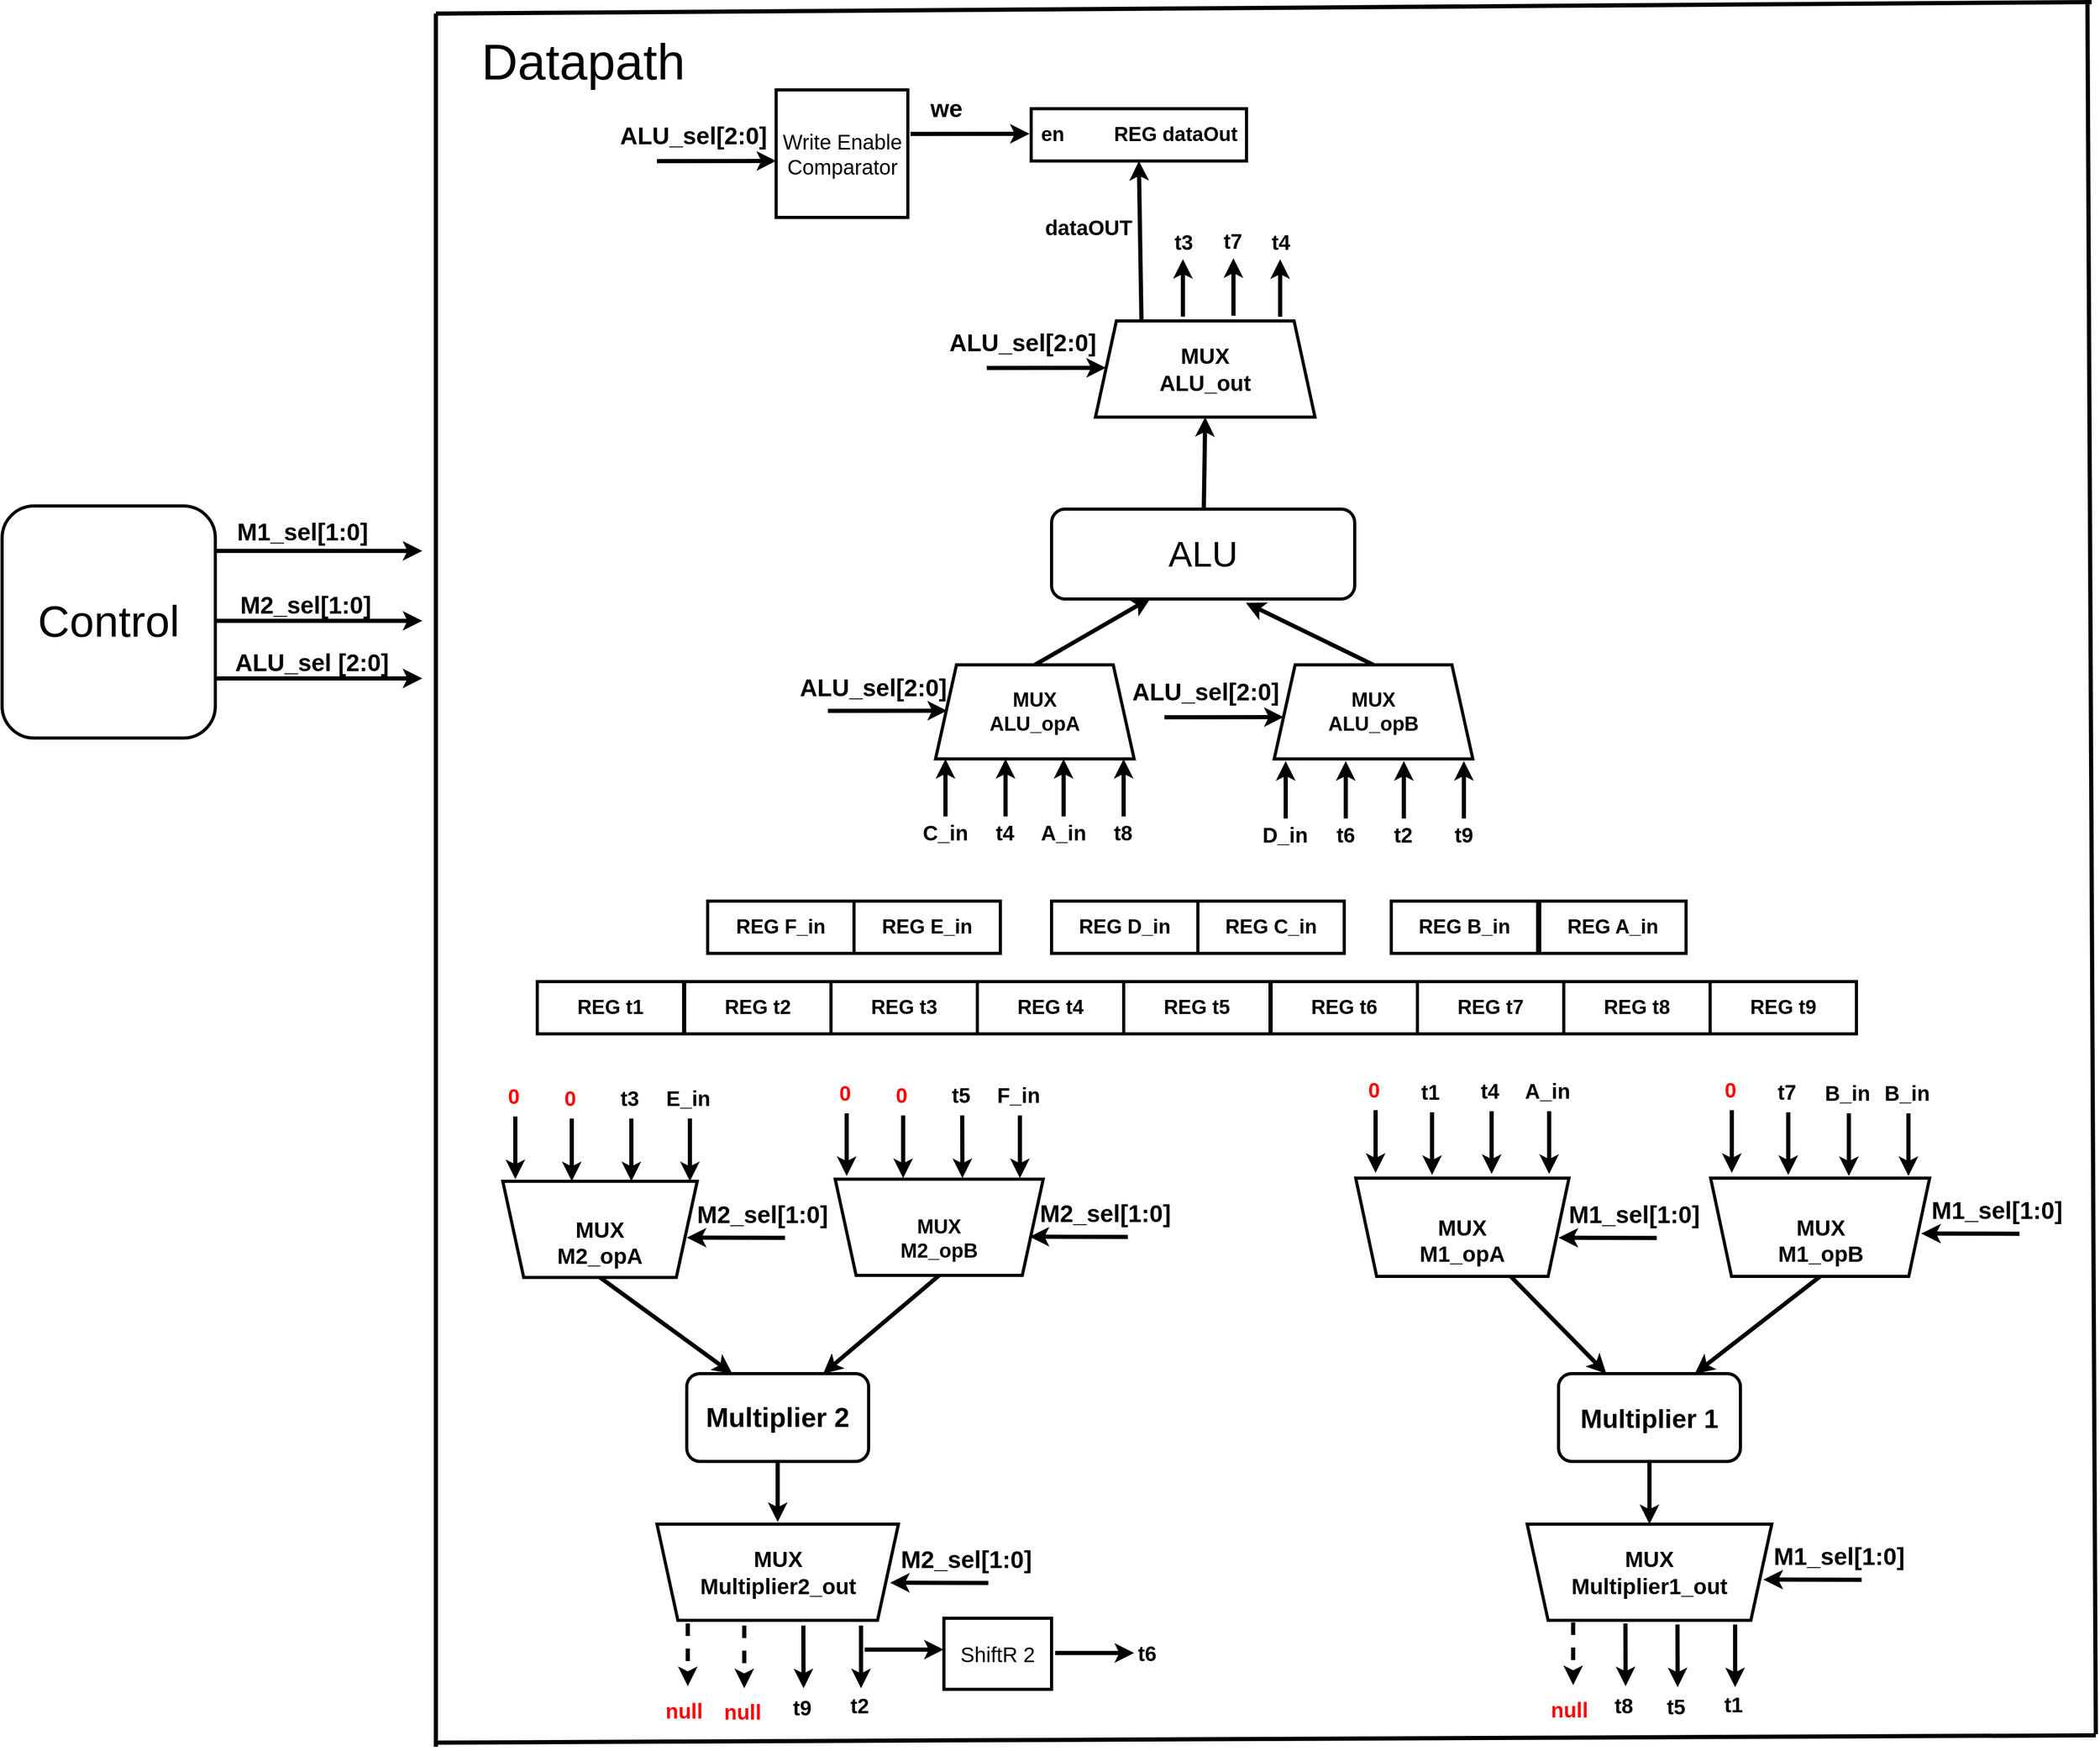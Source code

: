 <mxfile>
    <diagram id="VHv5Z9Z1dYZAGBWm9VqF" name="Page-1">
        <mxGraphModel dx="2302" dy="995" grid="0" gridSize="10" guides="1" tooltips="1" connect="1" arrows="1" fold="1" page="0" pageScale="1" pageWidth="850" pageHeight="1100" background="#FFFFFF" math="0" shadow="0">
            <root>
                <mxCell id="0"/>
                <mxCell id="1" parent="0"/>
                <mxCell id="193" style="edgeStyle=none;html=1;entryX=0.5;entryY=1;entryDx=0;entryDy=0;strokeColor=#000000;strokeWidth=4;" parent="1" source="107" target="182" edge="1">
                    <mxGeometry relative="1" as="geometry"/>
                </mxCell>
                <mxCell id="107" value="&lt;font style=&quot;font-size: 25px;&quot; color=&quot;#000000&quot;&gt;&lt;b&gt;Multiplier 1&lt;/b&gt;&lt;/font&gt;" style="rounded=1;whiteSpace=wrap;html=1;fillColor=none;strokeColor=#000000;strokeWidth=3;" parent="1" vertex="1">
                    <mxGeometry x="1230" y="1513" width="174" height="84" as="geometry"/>
                </mxCell>
                <mxCell id="340" style="edgeStyle=none;html=1;entryX=0.5;entryY=1;entryDx=0;entryDy=0;strokeColor=#000000;strokeWidth=4;fontSize=20;fontColor=#000000;" parent="1" source="109" target="291" edge="1">
                    <mxGeometry relative="1" as="geometry"/>
                </mxCell>
                <mxCell id="109" value="&lt;font style=&quot;font-size: 34px;&quot; color=&quot;#000000&quot;&gt;ALU&lt;/font&gt;" style="rounded=1;whiteSpace=wrap;html=1;fillColor=none;strokeColor=#000000;strokeWidth=3;" parent="1" vertex="1">
                    <mxGeometry x="745" y="686" width="290" height="86" as="geometry"/>
                </mxCell>
                <mxCell id="112" style="edgeStyle=none;html=1;exitX=0.5;exitY=0;exitDx=0;exitDy=0;entryX=0.327;entryY=0.989;entryDx=0;entryDy=0;entryPerimeter=0;strokeColor=#000000;strokeWidth=4;fontSize=23;fontColor=#000000;" parent="1" source="113" target="109" edge="1">
                    <mxGeometry relative="1" as="geometry"/>
                </mxCell>
                <mxCell id="113" value="&lt;b&gt;MUX &lt;br&gt;ALU_opA&lt;/b&gt;" style="shape=trapezoid;perimeter=trapezoidPerimeter;whiteSpace=wrap;html=1;fixedSize=1;rounded=0;strokeColor=#000000;strokeWidth=3;fontSize=19;fontColor=#000000;fillColor=none;rotation=0;direction=east;" parent="1" vertex="1">
                    <mxGeometry x="634" y="835" width="190" height="90" as="geometry"/>
                </mxCell>
                <mxCell id="114" style="edgeStyle=none;html=1;strokeColor=#000000;strokeWidth=4;fontSize=23;fontColor=#000000;" parent="1" source="115" target="107" edge="1">
                    <mxGeometry relative="1" as="geometry"/>
                </mxCell>
                <mxCell id="115" value="&lt;font style=&quot;font-size: 21px;&quot;&gt;&lt;b&gt;&lt;br&gt;MUX &lt;br&gt;M1_opA&lt;/b&gt;&lt;/font&gt;" style="shape=trapezoid;perimeter=trapezoidPerimeter;whiteSpace=wrap;html=1;fixedSize=1;rounded=0;strokeColor=#000000;strokeWidth=3;fontSize=19;fontColor=#000000;fillColor=none;rotation=0;direction=west;" parent="1" vertex="1">
                    <mxGeometry x="1036" y="1326" width="204" height="94" as="geometry"/>
                </mxCell>
                <mxCell id="116" style="edgeStyle=none;html=1;entryX=0.75;entryY=0;entryDx=0;entryDy=0;strokeColor=#000000;strokeWidth=4;fontSize=23;fontColor=#000000;exitX=0.5;exitY=0;exitDx=0;exitDy=0;" parent="1" source="117" target="166" edge="1">
                    <mxGeometry relative="1" as="geometry"/>
                </mxCell>
                <mxCell id="117" value="&lt;font style=&quot;font-size: 19px;&quot;&gt;&lt;b&gt;&lt;br&gt;MUX &lt;br&gt;M2_opB&lt;/b&gt;&lt;/font&gt;" style="shape=trapezoid;perimeter=trapezoidPerimeter;whiteSpace=wrap;html=1;fixedSize=1;rounded=0;strokeColor=#000000;strokeWidth=3;fontSize=19;fontColor=#000000;fillColor=none;rotation=0;direction=west;" parent="1" vertex="1">
                    <mxGeometry x="538" y="1327" width="199" height="92" as="geometry"/>
                </mxCell>
                <mxCell id="118" style="edgeStyle=none;html=1;exitX=0.5;exitY=0;exitDx=0;exitDy=0;entryX=0.25;entryY=0;entryDx=0;entryDy=0;strokeColor=#000000;strokeWidth=4;fontSize=23;fontColor=#000000;" parent="1" source="119" target="166" edge="1">
                    <mxGeometry relative="1" as="geometry"/>
                </mxCell>
                <mxCell id="119" value="&lt;font style=&quot;font-size: 21px;&quot;&gt;&lt;b&gt;&lt;br&gt;MUX &lt;br&gt;M2_opA&lt;/b&gt;&lt;/font&gt;" style="shape=trapezoid;perimeter=trapezoidPerimeter;whiteSpace=wrap;html=1;fixedSize=1;rounded=0;strokeColor=#000000;strokeWidth=3;fontSize=19;fontColor=#000000;fillColor=none;rotation=0;direction=west;" parent="1" vertex="1">
                    <mxGeometry x="220" y="1329" width="186" height="92" as="geometry"/>
                </mxCell>
                <mxCell id="122" value="&lt;b&gt;&lt;font style=&quot;font-size: 19px;&quot; color=&quot;#000000&quot;&gt;REG t4&lt;/font&gt;&lt;span style=&quot;color: rgba(0, 0, 0, 0); font-family: monospace; text-align: start; font-size: 0px;&quot;&gt;%3CmxGraphModel%3E%3Croot%3E%3CmxCell%20id%3D%220%22%2F%3E%3CmxCell%20id%3D%221%22%20parent%3D%220%22%2F%3E%3CmxCell%20id%3D%222%22%20value%3D%22%26lt%3Bfont%20style%3D%26quot%3Bfont-size%3A%2019px%3B%26quot%3B%20color%3D%26quot%3B%23000000%26quot%3B%26gt%3BMultiplier%201%26lt%3B%2Ffont%26gt%3B%22%20style%3D%22rounded%3D1%3BwhiteSpace%3Dwrap%3Bhtml%3D1%3BfillColor%3Dnone%3BstrokeColor%3D%23000000%3BstrokeWidth%3D3%3B%22%20vertex%3D%221%22%20parent%3D%221%22%3E%3CmxGeometry%20x%3D%22220%22%20y%3D%22680%22%20width%3D%22140%22%20height%3D%2250%22%20as%3D%22geometry%22%2F%3E%3C%2FmxCell%3E%3C%2Froot%3E%3C%2FmxGraphModel%3E&lt;/span&gt;&lt;/b&gt;" style="rounded=0;whiteSpace=wrap;html=1;fillColor=none;strokeColor=#000000;strokeWidth=3;" parent="1" vertex="1">
                    <mxGeometry x="674" y="1138" width="140" height="50" as="geometry"/>
                </mxCell>
                <mxCell id="124" value="&lt;b&gt;&lt;font style=&quot;font-size: 19px;&quot; color=&quot;#000000&quot;&gt;REG t5&lt;/font&gt;&lt;span style=&quot;color: rgba(0, 0, 0, 0); font-family: monospace; font-size: 0px; text-align: start;&quot;&gt;%3CmxGraphModel%3E%3Croot%3E%3CmxCell%20id%3D%220%22%2F%3E%3CmxCell%20id%3D%221%22%20parent%3D%220%22%2F%3E%3CmxCell%20id%3D%222%22%20value%3D%22%26lt%3Bfont%20style%3D%26quot%3Bfont-size%3A%2019px%3B%26quot%3B%20color%3D%26quot%3B%23000000%26quot%3B%26gt%3BMultiplier%201%26lt%3B%2Ffont%26gt%3B%22%20style%3D%22rounded%3D1%3BwhiteSpace%3Dwrap%3Bhtml%3D1%3BfillColor%3Dnone%3BstrokeColor%3D%23000000%3BstrokeWidth%3D3%3B%22%20vertex%3D%221%22%20parent%3D%221%22%3E%3CmxGeometry%20x%3D%22220%22%20y%3D%22680%22%20width%3D%22140%22%20height%3D%2250%22%20as%3D%22geometry%22%2F%3E%3C%2FmxCell%3E%3C%2Froot%3E%3C%2FmxGraphModel%3E&lt;/span&gt;&lt;/b&gt;" style="rounded=0;whiteSpace=wrap;html=1;fillColor=none;strokeColor=#000000;strokeWidth=3;" parent="1" vertex="1">
                    <mxGeometry x="814" y="1138" width="140" height="50" as="geometry"/>
                </mxCell>
                <mxCell id="126" value="&lt;b&gt;&lt;font style=&quot;font-size: 19px;&quot; color=&quot;#000000&quot;&gt;REG t6&lt;/font&gt;&lt;span style=&quot;color: rgba(0, 0, 0, 0); font-family: monospace; font-size: 0px; text-align: start;&quot;&gt;%3E%3Croot%3E%3CmxCell%20id%3D%220%22%2F%3E%3CmxCell%20id%3D%221%22%20parent%3D%220%22%2F%3E%3CmxCell%20id%3D%222%22%20value%3D%22%26lt%3Bfont%20style%3D%26quot%3Bfont-size%3A%2019px%3B%26quot%3B%20color%3D%26quot%3B%23000000%26quot%3B%26gt%3BMultiplier%201%26lt%3B%2Ffont%26gt%3B%22%20style%3D%22rounded%3D1%3BwhiteSpace%3Dwrap%3Bhtml%3D1%3BfillColor%3Dnone%3BstrokeColor%3D%23000000%3BstrokeWidth%3D3%3B%22%20vertex%3D%221%22%20parent%3D%221%22%3E%3CmxGeometry%20x%3D%22220%22%20y%3D%22680%22%20width%3D%22140%22%20height%3D%2250%22%20as%3D%22geometry%22%2F%3E%3C%2FmxCell%3E%3C%2Froot%3E%3C%2FmxGraphModel%3E&lt;/span&gt;&lt;/b&gt;" style="rounded=0;whiteSpace=wrap;html=1;fillColor=none;strokeColor=#000000;strokeWidth=3;" parent="1" vertex="1">
                    <mxGeometry x="955" y="1138" width="140" height="50" as="geometry"/>
                </mxCell>
                <mxCell id="128" value="&lt;b&gt;&lt;font style=&quot;font-size: 19px;&quot; color=&quot;#000000&quot;&gt;REG t1&lt;/font&gt;&lt;span style=&quot;color: rgba(0, 0, 0, 0); font-family: monospace; text-align: start; font-size: 0px;&quot;&gt;%3CmxGraphModel%3E%3Croot%3E%3CmxCell%20id%3D%220%22%2F%3E%3CmxCell%20id%3D%221%22%20parent%3D%220%22%2F%3E%3CmxCell%20id%3D%222%22%20value%3D%22%26lt%3Bfont%20style%3D%26quot%3Bfont-size%3A%2019px%3B%26quot%3B%20color%3D%26quot%3B%23000000%26quot%3B%26gt%3BMultiplier%201%26lt%3B%2Ffont%26gt%3B%22%20style%3D%22rounded%3D1%3BwhiteSpace%3Dwrap%3Bhtml%3D1%3BfillColor%3Dnone%3BstrokeColor%3D%23000000%3BstrokeWidth%3D3%3B%22%20vertex%3D%221%22%20parent%3D%221%22%3E%3CmxGeometry%20x%3D%22220%22%20y%3D%22680%22%20width%3D%22140%22%20height%3D%2250%22%20as%3D%22geometry%22%2F%3E%3C%2FmxCell%3E%3C%2Froot%3E%3C%2FmxGraphModel%3E&lt;/span&gt;&lt;/b&gt;" style="rounded=0;whiteSpace=wrap;html=1;fillColor=none;strokeColor=#000000;strokeWidth=3;" parent="1" vertex="1">
                    <mxGeometry x="253" y="1138" width="140" height="50" as="geometry"/>
                </mxCell>
                <mxCell id="130" value="&lt;b&gt;&lt;font style=&quot;font-size: 19px;&quot; color=&quot;#000000&quot;&gt;REG t2&lt;/font&gt;&lt;span style=&quot;color: rgba(0, 0, 0, 0); font-family: monospace; font-size: 0px; text-align: start;&quot;&gt;%3CmxGraphModel%3E%3Croot%3E%3CmxCell%20id%3D%220%22%2F%3E%3CmxCell%20id%3D%221%22%20parent%3D%220%22%2F%3E%3CmxCell%20id%3D%222%22%20value%3D%22%26lt%3Bfont%20style%3D%26quot%3Bfont-size%3A%2019px%3B%26quot%3B%20color%3D%26quot%3B%23000000%26quot%3B%26gt%3BMultiplier%201%26lt%3B%2Ffont%26gt%3B%22%20style%3D%22rounded%3D1%3BwhiteSpace%3Dwrap%3Bhtml%3D1%3BfillColor%3Dnone%3BstrokeColor%3D%23000000%3BstrokeWidth%3D3%3B%22%20vertex%3D%221%22%20parent%3D%221%22%3E%3CmxGeometry%20x%3D%22220%22%20y%3D%22680%22%20width%3D%22140%22%20height%3D%2250%22%20as%3D%22geometry%22%2F%3E%3C%2FmxCell%3E%3C%2Froot%3E%3C%2FmxGraphModel%3E&lt;/span&gt;&lt;/b&gt;" style="rounded=0;whiteSpace=wrap;html=1;fillColor=none;strokeColor=#000000;strokeWidth=3;" parent="1" vertex="1">
                    <mxGeometry x="394" y="1138" width="140" height="50" as="geometry"/>
                </mxCell>
                <mxCell id="132" value="&lt;b&gt;&lt;font style=&quot;font-size: 19px;&quot; color=&quot;#000000&quot;&gt;REG t3&lt;/font&gt;&lt;span style=&quot;color: rgba(0, 0, 0, 0); font-family: monospace; font-size: 0px; text-align: start;&quot;&gt;3CmxGraphModel%3E%3Croot%3E%3CmxCell%20id%3D%220%22%2F%3E%3CmxCell%20id%3D%221%22%20parent%3D%220%22%2F%3E%3CmxCell%20id%3D%222%22%20value%3D%22%26lt%3Bfont%20style%3D%26quot%3Bfont-size%3A%2019px%3B%26quot%3B%20color%3D%26quot%3B%23000000%26quot%3B%26gt%3BMultiplier%201%26lt%3B%2Ffont%26gt%3B%22%20style%3D%22rounded%3D1%3BwhiteSpace%3Dwrap%3Bhtml%3D1%3BfillColor%3Dnone%3BstrokeColor%3D%23000000%3BstrokeWidth%3D3%3B%22%20vertex%3D%221%22%20parent%3D%221%22%3E%3CmxGeometry%20x%3D%22220%22%20y%3D%22680%22%20width%3D%22140%22%20height%3D%2250%22%20as%3D%22geometry%22%2F%3E%3C%2FmxCell%3E%3C%2Froot%3E%3C%2FmxGraphModel%3E&lt;/span&gt;&lt;/b&gt;" style="rounded=0;whiteSpace=wrap;html=1;fillColor=none;strokeColor=#000000;strokeWidth=3;" parent="1" vertex="1">
                    <mxGeometry x="534" y="1138" width="140" height="50" as="geometry"/>
                </mxCell>
                <mxCell id="134" value="&lt;b&gt;&lt;font style=&quot;font-size: 19px;&quot; color=&quot;#000000&quot;&gt;REG t7&lt;/font&gt;&lt;span style=&quot;color: rgba(0, 0, 0, 0); font-family: monospace; font-size: 0px; text-align: start;&quot;&gt;%3CmxGraphModel%3E%3Croot%3E%3CmxCell%20id%3D%220%22%2F%3E%3CmxCell%20id%3D%221%22%20parent%3D%220%22%2F%3E%3CmxCell%20id%3D%222%22%20value%3D%22%26lt%3Bfont%20style%3D%26quot%3Bfont-size%3A%2019px%3B%26quot%3B%20color%3D%26quot%3B%23000000%26quot%3B%26gt%3BMultiplier%201%26lt%3B%2Ffont%26gt%3B%22%20style%3D%22rounded%3D1%3BwhiteSpace%3Dwrap%3Bhtml%3D1%3BfillColor%3Dnone%3BstrokeColor%3D%23000000%3BstrokeWidth%3D3%3B%22%20vertex%3D%221%22%20parent%3D%221%22%3E%3CmxGeometry%20x%3D%22220%22%20y%3D%22680%22%20width%3D%22140%22%20height%3D%2250%22%20as%3D%22geometry%22%2F%3E%3C%2FmxCell%3E%3C%2Froot%3E%3C%2FmxGraphModel%3E&lt;/span&gt;&lt;/b&gt;" style="rounded=0;whiteSpace=wrap;html=1;fillColor=none;strokeColor=#000000;strokeWidth=3;" parent="1" vertex="1">
                    <mxGeometry x="1095" y="1138" width="140" height="50" as="geometry"/>
                </mxCell>
                <mxCell id="136" value="&lt;b&gt;&lt;font style=&quot;font-size: 19px;&quot; color=&quot;#000000&quot;&gt;REG t8&lt;/font&gt;&lt;span style=&quot;color: rgba(0, 0, 0, 0); font-family: monospace; font-size: 0px; text-align: start;&quot;&gt;%3CmxGraphModel%3E%3Croot%3E%3CmxCell%20id%3D%220%22%2F%3E%3CmxCell%20id%3D%221%22%20parent%3D%220%22%2F%3E%3CmxCell%20id%3D%222%22%20value%3D%22%26lt%3Bfont%20style%3D%26quot%3Bfont-size%3A%2019px%3B%26quot%3B%20color%3D%26quot%3B%23000000%26quot%3B%26gt%3BMultiplier%201%26lt%3B%2Ffont%26gt%3B%22%20style%3D%22rounded%3D1%3BwhiteSpace%3Dwrap%3Bhtml%3D1%3BfillColor%3Dnone%3BstrokeColor%3D%23000000%3BstrokeWidth%3D3%3B%22%20vertex%3D%221%22%20parent%3D%221%22%3E%3CmxGeometry%20x%3D%22220%22%20y%3D%22680%22%20width%3D%22140%22%20height%3D%2250%22%20as%3D%22geometry%22%2F%3E%3C%2FmxCell%3E%3C%2Froot%3E%3C%2FmxGraphModel%3E&lt;/span&gt;&lt;/b&gt;" style="rounded=0;whiteSpace=wrap;html=1;fillColor=none;strokeColor=#000000;strokeWidth=3;" parent="1" vertex="1">
                    <mxGeometry x="1235" y="1138" width="140" height="50" as="geometry"/>
                </mxCell>
                <mxCell id="138" value="&lt;b&gt;&lt;font style=&quot;font-size: 19px;&quot; color=&quot;#000000&quot;&gt;REG t9&lt;/font&gt;&lt;span style=&quot;color: rgba(0, 0, 0, 0); font-family: monospace; font-size: 0px; text-align: start;&quot;&gt;%3E%3Croot%3E%3CmxCell%20id%3D%220%22%2F%3E%3CmxCell%20id%3D%221%22%20parent%3D%220%22%2F%3E%3CmxCell%20id%3D%222%22%20value%3D%22%26lt%3Bfont%20style%3D%26quot%3Bfont-size%3A%2019px%3B%26quot%3B%20color%3D%26quot%3B%23000000%26quot%3B%26gt%3BMultiplier%201%26lt%3B%2Ffont%26gt%3B%22%20style%3D%22rounded%3D1%3BwhiteSpace%3Dwrap%3Bhtml%3D1%3BfillColor%3Dnone%3BstrokeColor%3D%23000000%3BstrokeWidth%3D3%3B%22%20vertex%3D%221%22%20parent%3D%221%22%3E%3CmxGeometry%20x%3D%22220%22%20y%3D%22680%22%20width%3D%22140%22%20height%3D%2250%22%20as%3D%22geometry%22%2F%3E%3C%2FmxCell%3E%3C%2Froot%3E%3C%2FmxGraphModel%3E&lt;/span&gt;&lt;/b&gt;" style="rounded=0;whiteSpace=wrap;html=1;fillColor=none;strokeColor=#000000;strokeWidth=3;" parent="1" vertex="1">
                    <mxGeometry x="1375" y="1138" width="140" height="50" as="geometry"/>
                </mxCell>
                <mxCell id="141" value="&lt;b&gt;&lt;font style=&quot;font-size: 19px;&quot; color=&quot;#000000&quot;&gt;REG A_in&lt;/font&gt;&lt;span style=&quot;color: rgba(0, 0, 0, 0); font-family: monospace; font-size: 0px; text-align: start;&quot;&gt;%3E%3Croot%3E%3CmxCell%20id%3D%220%22%2F%3E%3CmxCell%20id%3D%221%22%20parent%3D%220%22%2F%3E%3CmxCell%20id%3D%222%22%20value%3D%22%26lt%3Bfont%20style%3D%26quot%3Bfont-size%3A%2019px%3B%26quot%3B%20color%3D%26quot%3B%23000000%26quot%3B%26gt%3BMultiplier%201%26lt%3B%2Ffont%26gt%3B%22%20style%3D%22rounded%3D1%3BwhiteSpace%3Dwrap%3Bhtml%3D1%3BfillColor%3Dnone%3BstrokeColor%3D%23000000%3BstrokeWidth%3D3%3B%22%20vertex%3D%221%22%20parent%3D%221%22%3E%3CmxGeometry%20x%3D%22220%22%20y%3D%22680%22%20width%3D%22140%22%20height%3D%2250%22%20as%3D%22geometry%22%2F%3E%3C%2FmxCell%3E%3C%2Froot%3E%3C%2FmxGraphModel%3E&lt;/span&gt;&lt;/b&gt;" style="rounded=0;whiteSpace=wrap;html=1;fillColor=none;strokeColor=#000000;strokeWidth=3;" parent="1" vertex="1">
                    <mxGeometry x="1212" y="1061" width="140" height="50" as="geometry"/>
                </mxCell>
                <mxCell id="143" value="&lt;b&gt;&lt;font style=&quot;font-size: 19px;&quot; color=&quot;#000000&quot;&gt;REG B_in&lt;/font&gt;&lt;span style=&quot;color: rgba(0, 0, 0, 0); font-family: monospace; font-size: 0px; text-align: start;&quot;&gt;%3E%3Croot%3E%3CmxCell%20id%3D%220%22%2F%3E%3CmxCell%20id%3D%221%22%20parent%3D%220%22%2F%3E%3CmxCell%20id%3D%222%22%20value%3D%22%26lt%3Bfont%20style%3D%26quot%3Bfont-size%3A%2019px%3B%26quot%3B%20color%3D%26quot%3B%23000000%26quot%3B%26gt%3BMultiplier%201%26lt%3B%2Ffont%26gt%3B%22%20style%3D%22rounded%3D1%3BwhiteSpace%3Dwrap%3Bhtml%3D1%3BfillColor%3Dnone%3BstrokeColor%3D%23000000%3BstrokeWidth%3D3%3B%22%20vertex%3D%221%22%20parent%3D%221%22%3E%3CmxGeometry%20x%3D%22220%22%20y%3D%22680%22%20width%3D%22140%22%20height%3D%2250%22%20as%3D%22geometry%22%2F%3E%3C%2FmxCell%3E%3C%2Froot%3E%3C%2FmxGraphModel%3E&lt;/span&gt;&lt;/b&gt;" style="rounded=0;whiteSpace=wrap;html=1;fillColor=none;strokeColor=#000000;strokeWidth=3;" parent="1" vertex="1">
                    <mxGeometry x="1070" y="1061" width="140" height="50" as="geometry"/>
                </mxCell>
                <mxCell id="145" value="&lt;b&gt;&lt;font style=&quot;font-size: 19px;&quot; color=&quot;#000000&quot;&gt;REG C_in&lt;/font&gt;&lt;span style=&quot;color: rgba(0, 0, 0, 0); font-family: monospace; font-size: 0px; text-align: start;&quot;&gt;%3E%3Croot%3E%3CmxCell%20id%3D%220%22%2F%3E%3CmxCell%20id%3D%221%22%20parent%3D%220%22%2F%3E%3CmxCell%20id%3D%222%22%20value%3D%22%26lt%3Bfont%20style%3D%26quot%3Bfont-size%3A%2019px%3B%26quot%3B%20color%3D%26quot%3B%23000000%26quot%3B%26gt%3BMultiplier%201%26lt%3B%2Ffont%26gt%3B%22%20style%3D%22rounded%3D1%3BwhiteSpace%3Dwrap%3Bhtml%3D1%3BfillColor%3Dnone%3BstrokeColor%3D%23000000%3BstrokeWidth%3D3%3B%22%20vertex%3D%221%22%20parent%3D%221%22%3E%3CmxGeometry%20x%3D%22220%22%20y%3D%22680%22%20width%3D%22140%22%20height%3D%2250%22%20as%3D%22geometry%22%2F%3E%3C%2FmxCell%3E%3C%2Froot%3E%3C%2FmxGraphModel%3E&lt;/span&gt;&lt;/b&gt;" style="rounded=0;whiteSpace=wrap;html=1;fillColor=none;strokeColor=#000000;strokeWidth=3;" parent="1" vertex="1">
                    <mxGeometry x="885" y="1061" width="140" height="50" as="geometry"/>
                </mxCell>
                <mxCell id="147" value="&lt;b&gt;&lt;font style=&quot;font-size: 19px;&quot; color=&quot;#000000&quot;&gt;REG D_in&lt;/font&gt;&lt;span style=&quot;color: rgba(0, 0, 0, 0); font-family: monospace; font-size: 0px; text-align: start;&quot;&gt;%3E%3Croot%3E%3CmxCell%20id%3D%220%22%2F%3E%3CmxCell%20id%3D%221%22%20parent%3D%220%22%2F%3E%3CmxCell%20id%3D%222%22%20value%3D%22%26lt%3Bfont%20style%3D%26quot%3Bfont-size%3A%2019px%3B%26quot%3B%20color%3D%26quot%3B%23000000%26quot%3B%26gt%3BMultiplier%201%26lt%3B%2Ffont%26gt%3B%22%20style%3D%22rounded%3D1%3BwhiteSpace%3Dwrap%3Bhtml%3D1%3BfillColor%3Dnone%3BstrokeColor%3D%23000000%3BstrokeWidth%3D3%3B%22%20vertex%3D%221%22%20parent%3D%221%22%3E%3CmxGeometry%20x%3D%22220%22%20y%3D%22680%22%20width%3D%22140%22%20height%3D%2250%22%20as%3D%22geometry%22%2F%3E%3C%2FmxCell%3E%3C%2Froot%3E%3C%2FmxGraphModel%3E&lt;/span&gt;&lt;/b&gt;" style="rounded=0;whiteSpace=wrap;html=1;fillColor=none;strokeColor=#000000;strokeWidth=3;" parent="1" vertex="1">
                    <mxGeometry x="745" y="1061" width="140" height="50" as="geometry"/>
                </mxCell>
                <mxCell id="149" value="&lt;b&gt;&lt;font style=&quot;font-size: 19px;&quot; color=&quot;#000000&quot;&gt;REG E_in&lt;/font&gt;&lt;span style=&quot;color: rgba(0, 0, 0, 0); font-family: monospace; font-size: 0px; text-align: start;&quot;&gt;%3E%3Croot%3E%3CmxCell%20id%3D%220%22%2F%3E%3CmxCell%20id%3D%221%22%20parent%3D%220%22%2F%3E%3CmxCell%20id%3D%222%22%20value%3D%22%26lt%3Bfont%20style%3D%26quot%3Bfont-size%3A%2019px%3B%26quot%3B%20color%3D%26quot%3B%23000000%26quot%3B%26gt%3BMultiplier%201%26lt%3B%2Ffont%26gt%3B%22%20style%3D%22rounded%3D1%3BwhiteSpace%3Dwrap%3Bhtml%3D1%3BfillColor%3Dnone%3BstrokeColor%3D%23000000%3BstrokeWidth%3D3%3B%22%20vertex%3D%221%22%20parent%3D%221%22%3E%3CmxGeometry%20x%3D%22220%22%20y%3D%22680%22%20width%3D%22140%22%20height%3D%2250%22%20as%3D%22geometry%22%2F%3E%3C%2FmxCell%3E%3C%2Froot%3E%3C%2FmxGraphModel%3E&lt;/span&gt;&lt;/b&gt;" style="rounded=0;whiteSpace=wrap;html=1;fillColor=none;strokeColor=#000000;strokeWidth=3;" parent="1" vertex="1">
                    <mxGeometry x="556" y="1061" width="140" height="50" as="geometry"/>
                </mxCell>
                <mxCell id="151" value="&lt;b&gt;&lt;font style=&quot;font-size: 19px;&quot; color=&quot;#000000&quot;&gt;REG F_in&lt;/font&gt;&lt;span style=&quot;color: rgba(0, 0, 0, 0); font-family: monospace; font-size: 0px; text-align: start;&quot;&gt;%3E%3Croot%3E%3CmxCell%20id%3D%220%22%2F%3E%3CmxCell%20id%3D%221%22%20parent%3D%220%22%2F%3E%3CmxCell%20id%3D%222%22%20value%3D%22%26lt%3Bfont%20style%3D%26quot%3Bfont-size%3A%2019px%3B%26quot%3B%20color%3D%26quot%3B%23000000%26quot%3B%26gt%3BMultiplier%201%26lt%3B%2Ffont%26gt%3B%22%20style%3D%22rounded%3D1%3BwhiteSpace%3Dwrap%3Bhtml%3D1%3BfillColor%3Dnone%3BstrokeColor%3D%23000000%3BstrokeWidth%3D3%3B%22%20vertex%3D%221%22%20parent%3D%221%22%3E%3CmxGeometry%20x%3D%22220%22%20y%3D%22680%22%20width%3D%22140%22%20height%3D%2250%22%20as%3D%22geometry%22%2F%3E%3C%2FmxCell%3E%3C%2Froot%3E%3C%2FmxGraphModel%3E&lt;/span&gt;&lt;/b&gt;" style="rounded=0;whiteSpace=wrap;html=1;fillColor=none;strokeColor=#000000;strokeWidth=3;" parent="1" vertex="1">
                    <mxGeometry x="416" y="1061" width="140" height="50" as="geometry"/>
                </mxCell>
                <mxCell id="152" value="&lt;div style=&quot;text-align: left;&quot;&gt;&lt;b style=&quot;background-color: initial;&quot;&gt;&lt;font style=&quot;font-size: 19px;&quot; color=&quot;#000000&quot;&gt;en&amp;nbsp; &amp;nbsp; &amp;nbsp; &amp;nbsp; &amp;nbsp;REG dataOut&lt;/font&gt;&lt;span style=&quot;color: rgba(0, 0, 0, 0); font-family: monospace; font-size: 0px; text-align: start;&quot;&gt;%3E%3Croot%3E%3CmxCell%20id%3D%220%22%2F%3E%3CmxCell%20id%3D%221%22%20parent%3D%220%22%2F%3E%3CmxCell%20id%3D%222%22%20value%3D%22%26lt%3Bfont%20style%3D%26quot%3Bfont-size%3A%2019px%3B%26quot%3B%20color%3D%26quot%3B%23000000%26quot%3B%26gt%3BMultiplier%201%26lt%3B%2Ffont%26gt%3B%22%20style%3D%22rounded%3D1%3BwhiteSpace%3Dwrap%3Bhtml%3D1%3BfillColor%3Dnone%3BstrokeColor%3D%23000000%3BstrokeWidth%3D3%3B%22%20vertex%3D%221%22%20parent%3D%221%22%3E%3CmxGeometry%20x%3D%22220%22%20y%3D%22680%22%20width%3D%22140%22%20height%3D%2250%22%20as%3D%22geometry%22%2F%3E%3C%2FmxCell%3E%3C%2Froot%3E%3C%2FmxGraphModel%3E&lt;/span&gt;&lt;/b&gt;&lt;/div&gt;" style="rounded=0;whiteSpace=wrap;html=1;fillColor=none;strokeColor=#000000;strokeWidth=3;" parent="1" vertex="1">
                    <mxGeometry x="725.5" y="303" width="206" height="50" as="geometry"/>
                </mxCell>
                <mxCell id="154" style="edgeStyle=none;html=1;exitX=0.5;exitY=0;exitDx=0;exitDy=0;entryX=0.641;entryY=1.042;entryDx=0;entryDy=0;entryPerimeter=0;strokeColor=#000000;strokeWidth=4;fontSize=23;fontColor=#000000;" parent="1" source="155" target="109" edge="1">
                    <mxGeometry relative="1" as="geometry"/>
                </mxCell>
                <mxCell id="155" value="&lt;b&gt;MUX &lt;br&gt;ALU_opB&lt;/b&gt;" style="shape=trapezoid;perimeter=trapezoidPerimeter;whiteSpace=wrap;html=1;fixedSize=1;rounded=0;strokeColor=#000000;strokeWidth=3;fontSize=19;fontColor=#000000;fillColor=none;rotation=0;direction=east;" parent="1" vertex="1">
                    <mxGeometry x="958" y="835" width="190" height="90" as="geometry"/>
                </mxCell>
                <mxCell id="156" value="&lt;font style=&quot;font-size: 42px;&quot; color=&quot;#000000&quot;&gt;Control&lt;/font&gt;" style="rounded=1;whiteSpace=wrap;html=1;fillColor=none;strokeColor=#000000;strokeWidth=3;" parent="1" vertex="1">
                    <mxGeometry x="-259" y="683" width="204" height="222" as="geometry"/>
                </mxCell>
                <mxCell id="157" value="" style="endArrow=classic;html=1;fontSize=18;strokeWidth=4;strokeColor=#000000;" parent="1" edge="1">
                    <mxGeometry width="50" height="50" relative="1" as="geometry">
                        <mxPoint x="-55" y="726" as="sourcePoint"/>
                        <mxPoint x="143" y="726" as="targetPoint"/>
                    </mxGeometry>
                </mxCell>
                <mxCell id="158" value="&lt;font style=&quot;font-size: 23px;&quot;&gt;&lt;b&gt;M1_sel[1:0]&lt;/b&gt;&lt;/font&gt;" style="edgeLabel;html=1;align=center;verticalAlign=middle;resizable=0;points=[];fontSize=18;rotation=0;fontColor=#000000;labelBackgroundColor=none;" parent="157" vertex="1" connectable="0">
                    <mxGeometry x="-0.172" y="-9" relative="1" as="geometry">
                        <mxPoint x="1" y="-27" as="offset"/>
                    </mxGeometry>
                </mxCell>
                <mxCell id="159" value="" style="endArrow=classic;html=1;fontSize=18;strokeWidth=4;strokeColor=#000000;" parent="1" edge="1">
                    <mxGeometry width="50" height="50" relative="1" as="geometry">
                        <mxPoint x="-55" y="792.89" as="sourcePoint"/>
                        <mxPoint x="143.0" y="792.89" as="targetPoint"/>
                    </mxGeometry>
                </mxCell>
                <mxCell id="160" value="&lt;font style=&quot;font-size: 23px;&quot;&gt;&lt;b&gt;M2_sel[1:0]&lt;/b&gt;&lt;/font&gt;" style="edgeLabel;html=1;align=center;verticalAlign=middle;resizable=0;points=[];fontSize=18;rotation=0;fontColor=#000000;labelBackgroundColor=none;" parent="159" vertex="1" connectable="0">
                    <mxGeometry x="-0.172" y="-9" relative="1" as="geometry">
                        <mxPoint x="4" y="-24" as="offset"/>
                    </mxGeometry>
                </mxCell>
                <mxCell id="161" value="" style="endArrow=classic;html=1;fontSize=18;strokeWidth=4;strokeColor=#000000;" parent="1" edge="1">
                    <mxGeometry width="50" height="50" relative="1" as="geometry">
                        <mxPoint x="-55" y="848" as="sourcePoint"/>
                        <mxPoint x="143.0" y="848" as="targetPoint"/>
                    </mxGeometry>
                </mxCell>
                <mxCell id="162" value="&lt;font style=&quot;font-size: 23px;&quot;&gt;&lt;b&gt;ALU_sel [2:0]&lt;/b&gt;&lt;/font&gt;" style="edgeLabel;html=1;align=center;verticalAlign=middle;resizable=0;points=[];fontSize=18;rotation=0;fontColor=#000000;labelBackgroundColor=none;" parent="161" vertex="1" connectable="0">
                    <mxGeometry x="-0.172" y="-9" relative="1" as="geometry">
                        <mxPoint x="10" y="-24" as="offset"/>
                    </mxGeometry>
                </mxCell>
                <mxCell id="164" style="edgeStyle=none;html=1;entryX=0.75;entryY=0;entryDx=0;entryDy=0;strokeColor=#000000;strokeWidth=4;fontSize=23;fontColor=#000000;exitX=0.5;exitY=0;exitDx=0;exitDy=0;" parent="1" source="165" target="107" edge="1">
                    <mxGeometry relative="1" as="geometry"/>
                </mxCell>
                <mxCell id="165" value="&lt;font style=&quot;font-size: 21px;&quot;&gt;&lt;b&gt;&lt;br&gt;MUX &lt;br&gt;M1_opB&lt;/b&gt;&lt;/font&gt;" style="shape=trapezoid;perimeter=trapezoidPerimeter;whiteSpace=wrap;html=1;fixedSize=1;rounded=0;strokeColor=#000000;strokeWidth=3;fontSize=19;fontColor=#000000;fillColor=none;rotation=0;direction=west;" parent="1" vertex="1">
                    <mxGeometry x="1375.5" y="1326" width="209.5" height="94" as="geometry"/>
                </mxCell>
                <mxCell id="186" style="edgeStyle=none;html=1;strokeColor=#000000;strokeWidth=4;" parent="1" source="166" edge="1">
                    <mxGeometry relative="1" as="geometry">
                        <mxPoint x="483" y="1655" as="targetPoint"/>
                    </mxGeometry>
                </mxCell>
                <mxCell id="166" value="&lt;font style=&quot;font-size: 26px;&quot; color=&quot;#000000&quot;&gt;&lt;b&gt;Multiplier 2&lt;/b&gt;&lt;/font&gt;" style="rounded=1;whiteSpace=wrap;html=1;fillColor=none;strokeColor=#000000;strokeWidth=3;" parent="1" vertex="1">
                    <mxGeometry x="396" y="1513" width="174" height="84" as="geometry"/>
                </mxCell>
                <mxCell id="167" value="" style="endArrow=classic;html=1;fontSize=18;strokeWidth=4;strokeColor=#000000;" parent="1" edge="1">
                    <mxGeometry width="50" height="50" relative="1" as="geometry">
                        <mxPoint x="531" y="879" as="sourcePoint"/>
                        <mxPoint x="645.0" y="878.89" as="targetPoint"/>
                    </mxGeometry>
                </mxCell>
                <mxCell id="168" value="&lt;font style=&quot;font-size: 23px;&quot;&gt;&lt;b&gt;ALU_sel&lt;/b&gt;&lt;/font&gt;&lt;b style=&quot;font-size: 23px;&quot;&gt;[2:0]&lt;/b&gt;" style="edgeLabel;html=1;align=center;verticalAlign=middle;resizable=0;points=[];fontSize=18;rotation=0;fontColor=#000000;labelBackgroundColor=none;" parent="167" vertex="1" connectable="0">
                    <mxGeometry x="-0.172" y="-9" relative="1" as="geometry">
                        <mxPoint x="-4" y="-31" as="offset"/>
                    </mxGeometry>
                </mxCell>
                <mxCell id="169" value="" style="endArrow=classic;html=1;fontSize=18;strokeWidth=4;strokeColor=#000000;" parent="1" edge="1">
                    <mxGeometry width="50" height="50" relative="1" as="geometry">
                        <mxPoint x="853" y="885.11" as="sourcePoint"/>
                        <mxPoint x="967.0" y="885.0" as="targetPoint"/>
                    </mxGeometry>
                </mxCell>
                <mxCell id="170" value="&lt;font style=&quot;font-size: 23px;&quot;&gt;&lt;b&gt;ALU_sel&lt;/b&gt;&lt;/font&gt;&lt;b style=&quot;font-size: 23px;&quot;&gt;[2:0]&lt;/b&gt;" style="edgeLabel;html=1;align=center;verticalAlign=middle;resizable=0;points=[];fontSize=18;rotation=0;fontColor=#000000;labelBackgroundColor=none;" parent="169" vertex="1" connectable="0">
                    <mxGeometry x="-0.172" y="-9" relative="1" as="geometry">
                        <mxPoint x="-8" y="-33" as="offset"/>
                    </mxGeometry>
                </mxCell>
                <mxCell id="175" value="" style="endArrow=classic;html=1;fontSize=18;strokeWidth=4;strokeColor=#000000;" parent="1" edge="1">
                    <mxGeometry width="50" height="50" relative="1" as="geometry">
                        <mxPoint x="490" y="1383.11" as="sourcePoint"/>
                        <mxPoint x="396" y="1382.88" as="targetPoint"/>
                    </mxGeometry>
                </mxCell>
                <mxCell id="176" value="&lt;font style=&quot;font-size: 23px;&quot;&gt;&lt;b&gt;M2_sel[1:0]&lt;/b&gt;&lt;/font&gt;" style="edgeLabel;html=1;align=center;verticalAlign=middle;resizable=0;points=[];fontSize=18;rotation=0;fontColor=#000000;labelBackgroundColor=none;" parent="175" vertex="1" connectable="0">
                    <mxGeometry x="-0.172" y="-9" relative="1" as="geometry">
                        <mxPoint x="17" y="-13" as="offset"/>
                    </mxGeometry>
                </mxCell>
                <mxCell id="181" value="&lt;font style=&quot;font-size: 21px;&quot;&gt;&lt;b&gt;MUX &lt;br&gt;Multiplier2_out&lt;/b&gt;&lt;/font&gt;" style="shape=trapezoid;perimeter=trapezoidPerimeter;whiteSpace=wrap;html=1;fixedSize=1;rounded=0;strokeColor=#000000;strokeWidth=3;fontSize=19;fontColor=#000000;fillColor=none;rotation=0;direction=west;" parent="1" vertex="1">
                    <mxGeometry x="367.5" y="1657" width="231" height="92" as="geometry"/>
                </mxCell>
                <mxCell id="182" value="&lt;font style=&quot;font-size: 21px;&quot;&gt;&lt;b&gt;MUX &lt;br&gt;Multiplier1_out&lt;/b&gt;&lt;/font&gt;" style="shape=trapezoid;perimeter=trapezoidPerimeter;whiteSpace=wrap;html=1;fixedSize=1;rounded=0;strokeColor=#000000;strokeWidth=3;fontSize=19;fontColor=#000000;fillColor=none;rotation=0;direction=west;" parent="1" vertex="1">
                    <mxGeometry x="1200" y="1657" width="234" height="92" as="geometry"/>
                </mxCell>
                <mxCell id="244" value="" style="endArrow=classic;html=1;fontSize=18;strokeWidth=4;strokeColor=#000000;" parent="1" edge="1">
                    <mxGeometry width="50" height="50" relative="1" as="geometry">
                        <mxPoint x="343" y="1269" as="sourcePoint"/>
                        <mxPoint x="343" y="1329" as="targetPoint"/>
                    </mxGeometry>
                </mxCell>
                <mxCell id="245" value="&lt;b style=&quot;&quot;&gt;&lt;font style=&quot;font-size: 20px;&quot;&gt;t3&lt;/font&gt;&lt;/b&gt;" style="edgeLabel;html=1;align=center;verticalAlign=middle;resizable=0;points=[];fontSize=18;rotation=0;fontColor=#000000;labelBackgroundColor=none;" parent="244" vertex="1" connectable="0">
                    <mxGeometry x="-0.172" y="-9" relative="1" as="geometry">
                        <mxPoint x="7" y="-44" as="offset"/>
                    </mxGeometry>
                </mxCell>
                <mxCell id="246" value="" style="endArrow=classic;html=1;fontSize=18;strokeWidth=4;strokeColor=#000000;" parent="1" edge="1">
                    <mxGeometry width="50" height="50" relative="1" as="geometry">
                        <mxPoint x="399" y="1269" as="sourcePoint"/>
                        <mxPoint x="399" y="1329" as="targetPoint"/>
                    </mxGeometry>
                </mxCell>
                <mxCell id="247" value="&lt;b style=&quot;&quot;&gt;&lt;font style=&quot;font-size: 20px;&quot;&gt;E_in&lt;/font&gt;&lt;/b&gt;" style="edgeLabel;html=1;align=center;verticalAlign=middle;resizable=0;points=[];fontSize=18;rotation=0;fontColor=#000000;labelBackgroundColor=none;" parent="246" vertex="1" connectable="0">
                    <mxGeometry x="-0.172" y="-9" relative="1" as="geometry">
                        <mxPoint x="7" y="-44" as="offset"/>
                    </mxGeometry>
                </mxCell>
                <mxCell id="250" value="" style="endArrow=classic;html=1;fontSize=18;strokeWidth=4;strokeColor=#000000;" parent="1" edge="1">
                    <mxGeometry width="50" height="50" relative="1" as="geometry">
                        <mxPoint x="643.5" y="980" as="sourcePoint"/>
                        <mxPoint x="643.5" y="925" as="targetPoint"/>
                    </mxGeometry>
                </mxCell>
                <mxCell id="251" value="&lt;b style=&quot;&quot;&gt;&lt;font style=&quot;font-size: 20px;&quot;&gt;C_in&lt;/font&gt;&lt;/b&gt;" style="edgeLabel;html=1;align=center;verticalAlign=middle;resizable=0;points=[];fontSize=18;rotation=0;fontColor=#000000;labelBackgroundColor=none;" parent="250" vertex="1" connectable="0">
                    <mxGeometry x="-0.172" y="-9" relative="1" as="geometry">
                        <mxPoint x="-10" y="39" as="offset"/>
                    </mxGeometry>
                </mxCell>
                <mxCell id="252" value="" style="endArrow=classic;html=1;fontSize=18;strokeWidth=4;strokeColor=#000000;" parent="1" edge="1">
                    <mxGeometry width="50" height="50" relative="1" as="geometry">
                        <mxPoint x="700.96" y="980" as="sourcePoint"/>
                        <mxPoint x="700.96" y="925" as="targetPoint"/>
                    </mxGeometry>
                </mxCell>
                <mxCell id="253" value="&lt;b style=&quot;&quot;&gt;&lt;font style=&quot;font-size: 20px;&quot;&gt;t4&lt;/font&gt;&lt;/b&gt;" style="edgeLabel;html=1;align=center;verticalAlign=middle;resizable=0;points=[];fontSize=18;rotation=0;fontColor=#000000;labelBackgroundColor=none;" parent="252" vertex="1" connectable="0">
                    <mxGeometry x="-0.172" y="-9" relative="1" as="geometry">
                        <mxPoint x="-10" y="39" as="offset"/>
                    </mxGeometry>
                </mxCell>
                <mxCell id="254" value="" style="endArrow=classic;html=1;fontSize=18;strokeWidth=4;strokeColor=#000000;" parent="1" edge="1">
                    <mxGeometry width="50" height="50" relative="1" as="geometry">
                        <mxPoint x="756.5" y="980" as="sourcePoint"/>
                        <mxPoint x="756.5" y="925" as="targetPoint"/>
                    </mxGeometry>
                </mxCell>
                <mxCell id="255" value="&lt;b style=&quot;&quot;&gt;&lt;font style=&quot;font-size: 20px;&quot;&gt;A_in&lt;/font&gt;&lt;/b&gt;" style="edgeLabel;html=1;align=center;verticalAlign=middle;resizable=0;points=[];fontSize=18;rotation=0;fontColor=#000000;labelBackgroundColor=none;" parent="254" vertex="1" connectable="0">
                    <mxGeometry x="-0.172" y="-9" relative="1" as="geometry">
                        <mxPoint x="-10" y="39" as="offset"/>
                    </mxGeometry>
                </mxCell>
                <mxCell id="256" value="" style="endArrow=classic;html=1;fontSize=18;strokeWidth=4;strokeColor=#000000;" parent="1" edge="1">
                    <mxGeometry width="50" height="50" relative="1" as="geometry">
                        <mxPoint x="813.96" y="980" as="sourcePoint"/>
                        <mxPoint x="813.96" y="925" as="targetPoint"/>
                    </mxGeometry>
                </mxCell>
                <mxCell id="257" value="&lt;b style=&quot;&quot;&gt;&lt;font style=&quot;font-size: 20px;&quot;&gt;t8&lt;/font&gt;&lt;/b&gt;" style="edgeLabel;html=1;align=center;verticalAlign=middle;resizable=0;points=[];fontSize=18;rotation=0;fontColor=#000000;labelBackgroundColor=none;" parent="256" vertex="1" connectable="0">
                    <mxGeometry x="-0.172" y="-9" relative="1" as="geometry">
                        <mxPoint x="-10" y="39" as="offset"/>
                    </mxGeometry>
                </mxCell>
                <mxCell id="258" value="" style="endArrow=classic;html=1;fontSize=18;strokeWidth=4;strokeColor=#000000;" parent="1" edge="1">
                    <mxGeometry width="50" height="50" relative="1" as="geometry">
                        <mxPoint x="969" y="982" as="sourcePoint"/>
                        <mxPoint x="969" y="927" as="targetPoint"/>
                    </mxGeometry>
                </mxCell>
                <mxCell id="259" value="&lt;b style=&quot;&quot;&gt;&lt;font style=&quot;font-size: 20px;&quot;&gt;D_in&lt;/font&gt;&lt;/b&gt;" style="edgeLabel;html=1;align=center;verticalAlign=middle;resizable=0;points=[];fontSize=18;rotation=0;fontColor=#000000;labelBackgroundColor=none;" parent="258" vertex="1" connectable="0">
                    <mxGeometry x="-0.172" y="-9" relative="1" as="geometry">
                        <mxPoint x="-10" y="39" as="offset"/>
                    </mxGeometry>
                </mxCell>
                <mxCell id="260" value="" style="endArrow=classic;html=1;fontSize=18;strokeWidth=4;strokeColor=#000000;" parent="1" edge="1">
                    <mxGeometry width="50" height="50" relative="1" as="geometry">
                        <mxPoint x="1026.46" y="982" as="sourcePoint"/>
                        <mxPoint x="1026.46" y="927" as="targetPoint"/>
                    </mxGeometry>
                </mxCell>
                <mxCell id="261" value="&lt;b style=&quot;&quot;&gt;&lt;font style=&quot;font-size: 20px;&quot;&gt;t6&lt;/font&gt;&lt;/b&gt;" style="edgeLabel;html=1;align=center;verticalAlign=middle;resizable=0;points=[];fontSize=18;rotation=0;fontColor=#000000;labelBackgroundColor=none;" parent="260" vertex="1" connectable="0">
                    <mxGeometry x="-0.172" y="-9" relative="1" as="geometry">
                        <mxPoint x="-10" y="39" as="offset"/>
                    </mxGeometry>
                </mxCell>
                <mxCell id="262" value="" style="endArrow=classic;html=1;fontSize=18;strokeWidth=4;strokeColor=#000000;" parent="1" edge="1">
                    <mxGeometry width="50" height="50" relative="1" as="geometry">
                        <mxPoint x="1082" y="982" as="sourcePoint"/>
                        <mxPoint x="1082" y="927" as="targetPoint"/>
                    </mxGeometry>
                </mxCell>
                <mxCell id="263" value="&lt;b style=&quot;&quot;&gt;&lt;font style=&quot;font-size: 20px;&quot;&gt;t2&lt;/font&gt;&lt;/b&gt;" style="edgeLabel;html=1;align=center;verticalAlign=middle;resizable=0;points=[];fontSize=18;rotation=0;fontColor=#000000;labelBackgroundColor=none;" parent="262" vertex="1" connectable="0">
                    <mxGeometry x="-0.172" y="-9" relative="1" as="geometry">
                        <mxPoint x="-10" y="39" as="offset"/>
                    </mxGeometry>
                </mxCell>
                <mxCell id="264" value="" style="endArrow=classic;html=1;fontSize=18;strokeWidth=4;strokeColor=#000000;" parent="1" edge="1">
                    <mxGeometry width="50" height="50" relative="1" as="geometry">
                        <mxPoint x="1139.46" y="982" as="sourcePoint"/>
                        <mxPoint x="1139.46" y="927" as="targetPoint"/>
                    </mxGeometry>
                </mxCell>
                <mxCell id="265" value="&lt;b style=&quot;&quot;&gt;&lt;font style=&quot;font-size: 20px;&quot;&gt;t9&lt;/font&gt;&lt;/b&gt;" style="edgeLabel;html=1;align=center;verticalAlign=middle;resizable=0;points=[];fontSize=18;rotation=0;fontColor=#000000;labelBackgroundColor=none;" parent="264" vertex="1" connectable="0">
                    <mxGeometry x="-0.172" y="-9" relative="1" as="geometry">
                        <mxPoint x="-10" y="39" as="offset"/>
                    </mxGeometry>
                </mxCell>
                <mxCell id="268" value="" style="endArrow=classic;html=1;fontSize=18;strokeWidth=4;strokeColor=#000000;" parent="1" edge="1">
                    <mxGeometry width="50" height="50" relative="1" as="geometry">
                        <mxPoint x="659.54" y="1266" as="sourcePoint"/>
                        <mxPoint x="659.72" y="1326" as="targetPoint"/>
                    </mxGeometry>
                </mxCell>
                <mxCell id="269" value="&lt;b style=&quot;&quot;&gt;&lt;font style=&quot;font-size: 20px;&quot;&gt;t5&lt;/font&gt;&lt;/b&gt;" style="edgeLabel;html=1;align=center;verticalAlign=middle;resizable=0;points=[];fontSize=18;rotation=0;fontColor=#000000;labelBackgroundColor=none;" parent="268" vertex="1" connectable="0">
                    <mxGeometry x="-0.172" y="-9" relative="1" as="geometry">
                        <mxPoint x="7" y="-44" as="offset"/>
                    </mxGeometry>
                </mxCell>
                <mxCell id="270" value="" style="endArrow=classic;html=1;fontSize=18;strokeWidth=4;strokeColor=#000000;" parent="1" edge="1">
                    <mxGeometry width="50" height="50" relative="1" as="geometry">
                        <mxPoint x="714.72" y="1266" as="sourcePoint"/>
                        <mxPoint x="714.72" y="1326" as="targetPoint"/>
                    </mxGeometry>
                </mxCell>
                <mxCell id="271" value="&lt;b style=&quot;&quot;&gt;&lt;font style=&quot;font-size: 20px;&quot;&gt;F_in&lt;/font&gt;&lt;/b&gt;" style="edgeLabel;html=1;align=center;verticalAlign=middle;resizable=0;points=[];fontSize=18;rotation=0;fontColor=#000000;labelBackgroundColor=none;" parent="270" vertex="1" connectable="0">
                    <mxGeometry x="-0.172" y="-9" relative="1" as="geometry">
                        <mxPoint x="7" y="-44" as="offset"/>
                    </mxGeometry>
                </mxCell>
                <mxCell id="276" value="" style="endArrow=classic;html=1;fontSize=18;strokeWidth=4;strokeColor=#000000;" parent="1" edge="1">
                    <mxGeometry width="50" height="50" relative="1" as="geometry">
                        <mxPoint x="1166" y="1262" as="sourcePoint"/>
                        <mxPoint x="1166" y="1322" as="targetPoint"/>
                    </mxGeometry>
                </mxCell>
                <mxCell id="277" value="&lt;b style=&quot;&quot;&gt;&lt;font style=&quot;font-size: 20px;&quot;&gt;t4&lt;/font&gt;&lt;/b&gt;" style="edgeLabel;html=1;align=center;verticalAlign=middle;resizable=0;points=[];fontSize=18;rotation=0;fontColor=#000000;labelBackgroundColor=none;" parent="276" vertex="1" connectable="0">
                    <mxGeometry x="-0.172" y="-9" relative="1" as="geometry">
                        <mxPoint x="7" y="-44" as="offset"/>
                    </mxGeometry>
                </mxCell>
                <mxCell id="278" value="" style="endArrow=classic;html=1;fontSize=18;strokeWidth=4;strokeColor=#000000;" parent="1" edge="1">
                    <mxGeometry width="50" height="50" relative="1" as="geometry">
                        <mxPoint x="1221" y="1262" as="sourcePoint"/>
                        <mxPoint x="1221" y="1322" as="targetPoint"/>
                    </mxGeometry>
                </mxCell>
                <mxCell id="279" value="&lt;b style=&quot;&quot;&gt;&lt;font style=&quot;font-size: 20px;&quot;&gt;A_in&lt;/font&gt;&lt;/b&gt;" style="edgeLabel;html=1;align=center;verticalAlign=middle;resizable=0;points=[];fontSize=18;rotation=0;fontColor=#000000;labelBackgroundColor=none;" parent="278" vertex="1" connectable="0">
                    <mxGeometry x="-0.172" y="-9" relative="1" as="geometry">
                        <mxPoint x="7" y="-44" as="offset"/>
                    </mxGeometry>
                </mxCell>
                <mxCell id="284" value="" style="endArrow=classic;html=1;fontSize=18;strokeWidth=4;strokeColor=#000000;" parent="1" edge="1">
                    <mxGeometry width="50" height="50" relative="1" as="geometry">
                        <mxPoint x="1507.75" y="1264" as="sourcePoint"/>
                        <mxPoint x="1507.75" y="1324" as="targetPoint"/>
                    </mxGeometry>
                </mxCell>
                <mxCell id="285" value="&lt;b style=&quot;&quot;&gt;&lt;font style=&quot;font-size: 20px;&quot;&gt;B_in&lt;/font&gt;&lt;/b&gt;" style="edgeLabel;html=1;align=center;verticalAlign=middle;resizable=0;points=[];fontSize=18;rotation=0;fontColor=#000000;labelBackgroundColor=none;" parent="284" vertex="1" connectable="0">
                    <mxGeometry x="-0.172" y="-9" relative="1" as="geometry">
                        <mxPoint x="7" y="-44" as="offset"/>
                    </mxGeometry>
                </mxCell>
                <mxCell id="286" value="" style="endArrow=classic;html=1;fontSize=18;strokeWidth=4;strokeColor=#000000;" parent="1" edge="1">
                    <mxGeometry width="50" height="50" relative="1" as="geometry">
                        <mxPoint x="1564.75" y="1264" as="sourcePoint"/>
                        <mxPoint x="1564.75" y="1324" as="targetPoint"/>
                    </mxGeometry>
                </mxCell>
                <mxCell id="287" value="&lt;b style=&quot;&quot;&gt;&lt;font style=&quot;font-size: 20px;&quot;&gt;B_in&lt;/font&gt;&lt;/b&gt;" style="edgeLabel;html=1;align=center;verticalAlign=middle;resizable=0;points=[];fontSize=18;rotation=0;fontColor=#000000;labelBackgroundColor=none;" parent="286" vertex="1" connectable="0">
                    <mxGeometry x="-0.172" y="-9" relative="1" as="geometry">
                        <mxPoint x="7" y="-44" as="offset"/>
                    </mxGeometry>
                </mxCell>
                <mxCell id="291" value="&lt;font style=&quot;font-size: 21px;&quot;&gt;&lt;b&gt;MUX &lt;br&gt;ALU_out&lt;br&gt;&lt;/b&gt;&lt;/font&gt;" style="shape=trapezoid;perimeter=trapezoidPerimeter;whiteSpace=wrap;html=1;fixedSize=1;rounded=0;strokeColor=#000000;strokeWidth=3;fontSize=19;fontColor=#000000;fillColor=none;rotation=0;direction=east;" parent="1" vertex="1">
                    <mxGeometry x="787" y="506" width="210" height="92" as="geometry"/>
                </mxCell>
                <mxCell id="293" value="" style="endArrow=classic;html=1;fontSize=18;strokeWidth=4;strokeColor=#000000;" parent="1" edge="1">
                    <mxGeometry width="50" height="50" relative="1" as="geometry">
                        <mxPoint x="232" y="1267" as="sourcePoint"/>
                        <mxPoint x="232" y="1327" as="targetPoint"/>
                    </mxGeometry>
                </mxCell>
                <mxCell id="294" value="&lt;b style=&quot;&quot;&gt;&lt;font color=&quot;#ff0000&quot; style=&quot;font-size: 20px;&quot;&gt;0&lt;/font&gt;&lt;/b&gt;" style="edgeLabel;html=1;align=center;verticalAlign=middle;resizable=0;points=[];fontSize=18;rotation=0;fontColor=#000000;labelBackgroundColor=none;" parent="293" vertex="1" connectable="0">
                    <mxGeometry x="-0.172" y="-9" relative="1" as="geometry">
                        <mxPoint x="7" y="-44" as="offset"/>
                    </mxGeometry>
                </mxCell>
                <mxCell id="295" value="" style="endArrow=classic;html=1;fontSize=18;strokeWidth=4;strokeColor=#000000;" parent="1" edge="1">
                    <mxGeometry width="50" height="50" relative="1" as="geometry">
                        <mxPoint x="286" y="1269" as="sourcePoint"/>
                        <mxPoint x="286" y="1329" as="targetPoint"/>
                    </mxGeometry>
                </mxCell>
                <mxCell id="296" value="&lt;b style=&quot;&quot;&gt;&lt;font color=&quot;#ff0000&quot; style=&quot;font-size: 20px;&quot;&gt;0&lt;/font&gt;&lt;/b&gt;" style="edgeLabel;html=1;align=center;verticalAlign=middle;resizable=0;points=[];fontSize=18;rotation=0;fontColor=#000000;labelBackgroundColor=none;" parent="295" vertex="1" connectable="0">
                    <mxGeometry x="-0.172" y="-9" relative="1" as="geometry">
                        <mxPoint x="7" y="-44" as="offset"/>
                    </mxGeometry>
                </mxCell>
                <mxCell id="297" value="" style="endArrow=classic;html=1;fontSize=18;strokeWidth=4;strokeColor=#000000;" parent="1" edge="1">
                    <mxGeometry width="50" height="50" relative="1" as="geometry">
                        <mxPoint x="549" y="1264" as="sourcePoint"/>
                        <mxPoint x="549" y="1324" as="targetPoint"/>
                    </mxGeometry>
                </mxCell>
                <mxCell id="298" value="&lt;b style=&quot;&quot;&gt;&lt;font color=&quot;#ff0000&quot; style=&quot;font-size: 20px;&quot;&gt;0&lt;/font&gt;&lt;/b&gt;" style="edgeLabel;html=1;align=center;verticalAlign=middle;resizable=0;points=[];fontSize=18;rotation=0;fontColor=#000000;labelBackgroundColor=none;" parent="297" vertex="1" connectable="0">
                    <mxGeometry x="-0.172" y="-9" relative="1" as="geometry">
                        <mxPoint x="7" y="-44" as="offset"/>
                    </mxGeometry>
                </mxCell>
                <mxCell id="299" value="" style="endArrow=classic;html=1;fontSize=18;strokeWidth=4;strokeColor=#000000;" parent="1" edge="1">
                    <mxGeometry width="50" height="50" relative="1" as="geometry">
                        <mxPoint x="603.0" y="1266" as="sourcePoint"/>
                        <mxPoint x="603.0" y="1326" as="targetPoint"/>
                    </mxGeometry>
                </mxCell>
                <mxCell id="300" value="&lt;b style=&quot;&quot;&gt;&lt;font color=&quot;#ff0000&quot; style=&quot;font-size: 20px;&quot;&gt;0&lt;/font&gt;&lt;/b&gt;" style="edgeLabel;html=1;align=center;verticalAlign=middle;resizable=0;points=[];fontSize=18;rotation=0;fontColor=#000000;labelBackgroundColor=none;" parent="299" vertex="1" connectable="0">
                    <mxGeometry x="-0.172" y="-9" relative="1" as="geometry">
                        <mxPoint x="7" y="-44" as="offset"/>
                    </mxGeometry>
                </mxCell>
                <mxCell id="301" value="" style="endArrow=classic;html=1;fontSize=18;strokeWidth=4;strokeColor=#000000;" parent="1" edge="1">
                    <mxGeometry width="50" height="50" relative="1" as="geometry">
                        <mxPoint x="1055" y="1261" as="sourcePoint"/>
                        <mxPoint x="1055" y="1321" as="targetPoint"/>
                    </mxGeometry>
                </mxCell>
                <mxCell id="302" value="&lt;b style=&quot;&quot;&gt;&lt;font color=&quot;#ff0000&quot; style=&quot;font-size: 20px;&quot;&gt;0&lt;/font&gt;&lt;/b&gt;" style="edgeLabel;html=1;align=center;verticalAlign=middle;resizable=0;points=[];fontSize=18;rotation=0;fontColor=#000000;labelBackgroundColor=none;" parent="301" vertex="1" connectable="0">
                    <mxGeometry x="-0.172" y="-9" relative="1" as="geometry">
                        <mxPoint x="7" y="-44" as="offset"/>
                    </mxGeometry>
                </mxCell>
                <mxCell id="303" value="" style="endArrow=classic;html=1;fontSize=18;strokeWidth=4;strokeColor=#000000;" parent="1" edge="1">
                    <mxGeometry width="50" height="50" relative="1" as="geometry">
                        <mxPoint x="1109.0" y="1263" as="sourcePoint"/>
                        <mxPoint x="1109.0" y="1323" as="targetPoint"/>
                    </mxGeometry>
                </mxCell>
                <mxCell id="304" value="&lt;b style=&quot;&quot;&gt;&lt;font style=&quot;font-size: 20px;&quot;&gt;t1&lt;/font&gt;&lt;/b&gt;" style="edgeLabel;html=1;align=center;verticalAlign=middle;resizable=0;points=[];fontSize=18;rotation=0;fontColor=#000000;labelBackgroundColor=none;" parent="303" vertex="1" connectable="0">
                    <mxGeometry x="-0.172" y="-9" relative="1" as="geometry">
                        <mxPoint x="7" y="-44" as="offset"/>
                    </mxGeometry>
                </mxCell>
                <mxCell id="305" value="" style="endArrow=classic;html=1;fontSize=18;strokeWidth=4;strokeColor=#000000;" parent="1" edge="1">
                    <mxGeometry width="50" height="50" relative="1" as="geometry">
                        <mxPoint x="1395.75" y="1261" as="sourcePoint"/>
                        <mxPoint x="1395.75" y="1321" as="targetPoint"/>
                    </mxGeometry>
                </mxCell>
                <mxCell id="306" value="&lt;b style=&quot;&quot;&gt;&lt;font color=&quot;#ff0000&quot; style=&quot;font-size: 20px;&quot;&gt;0&lt;/font&gt;&lt;/b&gt;" style="edgeLabel;html=1;align=center;verticalAlign=middle;resizable=0;points=[];fontSize=18;rotation=0;fontColor=#000000;labelBackgroundColor=none;" parent="305" vertex="1" connectable="0">
                    <mxGeometry x="-0.172" y="-9" relative="1" as="geometry">
                        <mxPoint x="7" y="-44" as="offset"/>
                    </mxGeometry>
                </mxCell>
                <mxCell id="307" value="" style="endArrow=classic;html=1;fontSize=18;strokeWidth=4;strokeColor=#000000;" parent="1" edge="1">
                    <mxGeometry width="50" height="50" relative="1" as="geometry">
                        <mxPoint x="1449.75" y="1263" as="sourcePoint"/>
                        <mxPoint x="1449.75" y="1323" as="targetPoint"/>
                    </mxGeometry>
                </mxCell>
                <mxCell id="308" value="&lt;b style=&quot;&quot;&gt;&lt;font style=&quot;font-size: 20px;&quot;&gt;t7&lt;/font&gt;&lt;/b&gt;" style="edgeLabel;html=1;align=center;verticalAlign=middle;resizable=0;points=[];fontSize=18;rotation=0;fontColor=#000000;labelBackgroundColor=none;" parent="307" vertex="1" connectable="0">
                    <mxGeometry x="-0.172" y="-9" relative="1" as="geometry">
                        <mxPoint x="7" y="-44" as="offset"/>
                    </mxGeometry>
                </mxCell>
                <mxCell id="309" value="" style="endArrow=classic;html=1;fontSize=18;strokeWidth=4;strokeColor=#000000;" parent="1" edge="1">
                    <mxGeometry width="50" height="50" relative="1" as="geometry">
                        <mxPoint x="507.54" y="1754" as="sourcePoint"/>
                        <mxPoint x="507.72" y="1814" as="targetPoint"/>
                    </mxGeometry>
                </mxCell>
                <mxCell id="310" value="&lt;b style=&quot;&quot;&gt;&lt;font style=&quot;font-size: 20px;&quot;&gt;t9&lt;/font&gt;&lt;/b&gt;" style="edgeLabel;html=1;align=center;verticalAlign=middle;resizable=0;points=[];fontSize=18;rotation=0;fontColor=#000000;labelBackgroundColor=none;" parent="309" vertex="1" connectable="0">
                    <mxGeometry x="-0.172" y="-9" relative="1" as="geometry">
                        <mxPoint x="7" y="54" as="offset"/>
                    </mxGeometry>
                </mxCell>
                <mxCell id="311" value="" style="endArrow=classic;html=1;fontSize=18;strokeWidth=4;strokeColor=#000000;" parent="1" edge="1">
                    <mxGeometry width="50" height="50" relative="1" as="geometry">
                        <mxPoint x="562.72" y="1754" as="sourcePoint"/>
                        <mxPoint x="562.72" y="1814" as="targetPoint"/>
                    </mxGeometry>
                </mxCell>
                <mxCell id="312" value="&lt;b style=&quot;&quot;&gt;&lt;font style=&quot;font-size: 20px;&quot;&gt;t2&lt;/font&gt;&lt;/b&gt;" style="edgeLabel;html=1;align=center;verticalAlign=middle;resizable=0;points=[];fontSize=18;rotation=0;fontColor=#000000;labelBackgroundColor=none;" parent="311" vertex="1" connectable="0">
                    <mxGeometry x="-0.172" y="-9" relative="1" as="geometry">
                        <mxPoint x="7" y="52" as="offset"/>
                    </mxGeometry>
                </mxCell>
                <mxCell id="313" value="" style="endArrow=classic;html=1;fontSize=18;strokeWidth=4;strokeColor=#000000;dashed=1;" parent="1" edge="1">
                    <mxGeometry width="50" height="50" relative="1" as="geometry">
                        <mxPoint x="397" y="1752" as="sourcePoint"/>
                        <mxPoint x="397" y="1812" as="targetPoint"/>
                    </mxGeometry>
                </mxCell>
                <mxCell id="314" value="&lt;b style=&quot;&quot;&gt;&lt;font color=&quot;#ff0000&quot; style=&quot;font-size: 20px;&quot;&gt;null&lt;/font&gt;&lt;/b&gt;" style="edgeLabel;html=1;align=center;verticalAlign=middle;resizable=0;points=[];fontSize=18;rotation=0;fontColor=#000000;labelBackgroundColor=none;" parent="313" vertex="1" connectable="0">
                    <mxGeometry x="-0.172" y="-9" relative="1" as="geometry">
                        <mxPoint x="5" y="59" as="offset"/>
                    </mxGeometry>
                </mxCell>
                <mxCell id="315" value="" style="endArrow=classic;html=1;fontSize=18;strokeWidth=4;strokeColor=#000000;dashed=1;" parent="1" edge="1">
                    <mxGeometry width="50" height="50" relative="1" as="geometry">
                        <mxPoint x="451" y="1754" as="sourcePoint"/>
                        <mxPoint x="451" y="1814" as="targetPoint"/>
                    </mxGeometry>
                </mxCell>
                <mxCell id="316" value="&lt;b style=&quot;&quot;&gt;&lt;font color=&quot;#ff0000&quot; style=&quot;font-size: 20px;&quot;&gt;null&lt;/font&gt;&lt;/b&gt;" style="edgeLabel;html=1;align=center;verticalAlign=middle;resizable=0;points=[];fontSize=18;rotation=0;fontColor=#000000;labelBackgroundColor=none;" parent="315" vertex="1" connectable="0">
                    <mxGeometry x="-0.172" y="-9" relative="1" as="geometry">
                        <mxPoint x="7" y="58" as="offset"/>
                    </mxGeometry>
                </mxCell>
                <mxCell id="317" value="" style="endArrow=classic;html=1;fontSize=18;strokeWidth=4;strokeColor=#000000;" parent="1" edge="1">
                    <mxGeometry width="50" height="50" relative="1" as="geometry">
                        <mxPoint x="1343.77" y="1753" as="sourcePoint"/>
                        <mxPoint x="1343.95" y="1813" as="targetPoint"/>
                    </mxGeometry>
                </mxCell>
                <mxCell id="318" value="&lt;b style=&quot;&quot;&gt;&lt;font style=&quot;font-size: 20px;&quot;&gt;t5&lt;/font&gt;&lt;/b&gt;" style="edgeLabel;html=1;align=center;verticalAlign=middle;resizable=0;points=[];fontSize=18;rotation=0;fontColor=#000000;labelBackgroundColor=none;" parent="317" vertex="1" connectable="0">
                    <mxGeometry x="-0.172" y="-9" relative="1" as="geometry">
                        <mxPoint x="7" y="54" as="offset"/>
                    </mxGeometry>
                </mxCell>
                <mxCell id="319" value="" style="endArrow=classic;html=1;fontSize=18;strokeWidth=4;strokeColor=#000000;" parent="1" edge="1">
                    <mxGeometry width="50" height="50" relative="1" as="geometry">
                        <mxPoint x="1398.95" y="1753" as="sourcePoint"/>
                        <mxPoint x="1398.95" y="1813" as="targetPoint"/>
                    </mxGeometry>
                </mxCell>
                <mxCell id="320" value="&lt;b style=&quot;&quot;&gt;&lt;font style=&quot;font-size: 20px;&quot;&gt;t1&lt;/font&gt;&lt;/b&gt;" style="edgeLabel;html=1;align=center;verticalAlign=middle;resizable=0;points=[];fontSize=18;rotation=0;fontColor=#000000;labelBackgroundColor=none;" parent="319" vertex="1" connectable="0">
                    <mxGeometry x="-0.172" y="-9" relative="1" as="geometry">
                        <mxPoint x="7" y="52" as="offset"/>
                    </mxGeometry>
                </mxCell>
                <mxCell id="321" value="" style="endArrow=classic;html=1;fontSize=18;strokeWidth=4;strokeColor=#000000;dashed=1;" parent="1" edge="1">
                    <mxGeometry width="50" height="50" relative="1" as="geometry">
                        <mxPoint x="1244" y="1751" as="sourcePoint"/>
                        <mxPoint x="1244" y="1811" as="targetPoint"/>
                    </mxGeometry>
                </mxCell>
                <mxCell id="322" value="&lt;b style=&quot;&quot;&gt;&lt;font color=&quot;#ff0000&quot; style=&quot;font-size: 20px;&quot;&gt;null&lt;/font&gt;&lt;/b&gt;" style="edgeLabel;html=1;align=center;verticalAlign=middle;resizable=0;points=[];fontSize=18;rotation=0;fontColor=#000000;labelBackgroundColor=none;" parent="321" vertex="1" connectable="0">
                    <mxGeometry x="-0.172" y="-9" relative="1" as="geometry">
                        <mxPoint x="5" y="59" as="offset"/>
                    </mxGeometry>
                </mxCell>
                <mxCell id="325" value="" style="endArrow=classic;html=1;fontSize=18;strokeWidth=4;strokeColor=#000000;" parent="1" edge="1">
                    <mxGeometry width="50" height="50" relative="1" as="geometry">
                        <mxPoint x="1294" y="1752" as="sourcePoint"/>
                        <mxPoint x="1294.18" y="1812" as="targetPoint"/>
                    </mxGeometry>
                </mxCell>
                <mxCell id="326" value="&lt;b style=&quot;&quot;&gt;&lt;font style=&quot;font-size: 20px;&quot;&gt;t8&lt;/font&gt;&lt;/b&gt;" style="edgeLabel;html=1;align=center;verticalAlign=middle;resizable=0;points=[];fontSize=18;rotation=0;fontColor=#000000;labelBackgroundColor=none;" parent="325" vertex="1" connectable="0">
                    <mxGeometry x="-0.172" y="-9" relative="1" as="geometry">
                        <mxPoint x="7" y="54" as="offset"/>
                    </mxGeometry>
                </mxCell>
                <mxCell id="331" value="" style="endArrow=classic;html=1;fontSize=18;strokeWidth=4;strokeColor=#000000;" parent="1" edge="1">
                    <mxGeometry width="50" height="50" relative="1" as="geometry">
                        <mxPoint x="870.67" y="501.86" as="sourcePoint"/>
                        <mxPoint x="870.67" y="446.86" as="targetPoint"/>
                    </mxGeometry>
                </mxCell>
                <mxCell id="332" value="&lt;b style=&quot;&quot;&gt;&lt;font style=&quot;font-size: 20px;&quot;&gt;t3&lt;/font&gt;&lt;/b&gt;" style="edgeLabel;html=1;align=center;verticalAlign=middle;resizable=0;points=[];fontSize=18;rotation=0;fontColor=#000000;labelBackgroundColor=none;" parent="331" vertex="1" connectable="0">
                    <mxGeometry x="-0.172" y="-9" relative="1" as="geometry">
                        <mxPoint x="-9" y="-48" as="offset"/>
                    </mxGeometry>
                </mxCell>
                <mxCell id="335" value="" style="endArrow=classic;html=1;fontSize=18;strokeWidth=4;strokeColor=#000000;" parent="1" edge="1">
                    <mxGeometry width="50" height="50" relative="1" as="geometry">
                        <mxPoint x="919" y="501.0" as="sourcePoint"/>
                        <mxPoint x="919" y="446.0" as="targetPoint"/>
                    </mxGeometry>
                </mxCell>
                <mxCell id="336" value="&lt;b style=&quot;&quot;&gt;&lt;font style=&quot;font-size: 20px;&quot;&gt;t7&lt;/font&gt;&lt;/b&gt;" style="edgeLabel;html=1;align=center;verticalAlign=middle;resizable=0;points=[];fontSize=18;rotation=0;fontColor=#000000;labelBackgroundColor=none;" parent="335" vertex="1" connectable="0">
                    <mxGeometry x="-0.172" y="-9" relative="1" as="geometry">
                        <mxPoint x="-10" y="-48" as="offset"/>
                    </mxGeometry>
                </mxCell>
                <mxCell id="337" value="" style="endArrow=classic;html=1;fontSize=18;strokeWidth=4;strokeColor=#000000;" parent="1" edge="1">
                    <mxGeometry width="50" height="50" relative="1" as="geometry">
                        <mxPoint x="963.67" y="502.0" as="sourcePoint"/>
                        <mxPoint x="963.67" y="447.0" as="targetPoint"/>
                    </mxGeometry>
                </mxCell>
                <mxCell id="338" value="&lt;b style=&quot;&quot;&gt;&lt;font style=&quot;font-size: 20px;&quot;&gt;t4&lt;/font&gt;&lt;/b&gt;" style="edgeLabel;html=1;align=center;verticalAlign=middle;resizable=0;points=[];fontSize=18;rotation=0;fontColor=#000000;labelBackgroundColor=none;" parent="337" vertex="1" connectable="0">
                    <mxGeometry x="-0.172" y="-9" relative="1" as="geometry">
                        <mxPoint x="-9" y="-48" as="offset"/>
                    </mxGeometry>
                </mxCell>
                <mxCell id="341" value="" style="endArrow=classic;html=1;fontSize=18;strokeWidth=4;strokeColor=#000000;" parent="1" edge="1">
                    <mxGeometry width="50" height="50" relative="1" as="geometry">
                        <mxPoint x="683" y="551" as="sourcePoint"/>
                        <mxPoint x="797.0" y="550.89" as="targetPoint"/>
                    </mxGeometry>
                </mxCell>
                <mxCell id="342" value="&lt;font style=&quot;font-size: 23px;&quot;&gt;&lt;b&gt;ALU_sel&lt;/b&gt;&lt;/font&gt;&lt;b style=&quot;font-size: 23px;&quot;&gt;[2:0]&lt;/b&gt;" style="edgeLabel;html=1;align=center;verticalAlign=middle;resizable=0;points=[];fontSize=18;rotation=0;fontColor=#000000;labelBackgroundColor=none;" parent="341" vertex="1" connectable="0">
                    <mxGeometry x="-0.172" y="-9" relative="1" as="geometry">
                        <mxPoint x="-13" y="-33" as="offset"/>
                    </mxGeometry>
                </mxCell>
                <mxCell id="345" value="" style="endArrow=classic;html=1;fontSize=18;strokeWidth=4;strokeColor=#000000;" parent="1" edge="1">
                    <mxGeometry width="50" height="50" relative="1" as="geometry">
                        <mxPoint x="818" y="1382.23" as="sourcePoint"/>
                        <mxPoint x="724" y="1382" as="targetPoint"/>
                    </mxGeometry>
                </mxCell>
                <mxCell id="346" value="&lt;font style=&quot;font-size: 23px;&quot;&gt;&lt;b&gt;M2_sel[1:0]&lt;/b&gt;&lt;/font&gt;" style="edgeLabel;html=1;align=center;verticalAlign=middle;resizable=0;points=[];fontSize=18;rotation=0;fontColor=#000000;labelBackgroundColor=none;" parent="345" vertex="1" connectable="0">
                    <mxGeometry x="-0.172" y="-9" relative="1" as="geometry">
                        <mxPoint x="17" y="-13" as="offset"/>
                    </mxGeometry>
                </mxCell>
                <mxCell id="347" value="" style="endArrow=classic;html=1;fontSize=18;strokeWidth=4;strokeColor=#000000;" parent="1" edge="1">
                    <mxGeometry width="50" height="50" relative="1" as="geometry">
                        <mxPoint x="1324" y="1383.23" as="sourcePoint"/>
                        <mxPoint x="1230" y="1383" as="targetPoint"/>
                    </mxGeometry>
                </mxCell>
                <mxCell id="348" value="&lt;font style=&quot;font-size: 23px;&quot;&gt;&lt;b&gt;M1_sel[1:0]&lt;/b&gt;&lt;/font&gt;" style="edgeLabel;html=1;align=center;verticalAlign=middle;resizable=0;points=[];fontSize=18;rotation=0;fontColor=#000000;labelBackgroundColor=none;" parent="347" vertex="1" connectable="0">
                    <mxGeometry x="-0.172" y="-9" relative="1" as="geometry">
                        <mxPoint x="17" y="-13" as="offset"/>
                    </mxGeometry>
                </mxCell>
                <mxCell id="349" value="" style="endArrow=classic;html=1;fontSize=18;strokeWidth=4;strokeColor=#000000;" parent="1" edge="1">
                    <mxGeometry width="50" height="50" relative="1" as="geometry">
                        <mxPoint x="1671" y="1379.23" as="sourcePoint"/>
                        <mxPoint x="1577.0" y="1379" as="targetPoint"/>
                    </mxGeometry>
                </mxCell>
                <mxCell id="350" value="&lt;font style=&quot;font-size: 23px;&quot;&gt;&lt;b&gt;M1_sel[1:0]&lt;/b&gt;&lt;/font&gt;" style="edgeLabel;html=1;align=center;verticalAlign=middle;resizable=0;points=[];fontSize=18;rotation=0;fontColor=#000000;labelBackgroundColor=none;" parent="349" vertex="1" connectable="0">
                    <mxGeometry x="-0.172" y="-9" relative="1" as="geometry">
                        <mxPoint x="17" y="-13" as="offset"/>
                    </mxGeometry>
                </mxCell>
                <mxCell id="351" value="" style="endArrow=classic;html=1;fontSize=18;strokeWidth=4;strokeColor=#000000;" parent="1" edge="1">
                    <mxGeometry width="50" height="50" relative="1" as="geometry">
                        <mxPoint x="1520" y="1710.23" as="sourcePoint"/>
                        <mxPoint x="1426.0" y="1710" as="targetPoint"/>
                    </mxGeometry>
                </mxCell>
                <mxCell id="352" value="&lt;font style=&quot;font-size: 23px;&quot;&gt;&lt;b&gt;M1_sel[1:0]&lt;/b&gt;&lt;/font&gt;" style="edgeLabel;html=1;align=center;verticalAlign=middle;resizable=0;points=[];fontSize=18;rotation=0;fontColor=#000000;labelBackgroundColor=none;" parent="351" vertex="1" connectable="0">
                    <mxGeometry x="-0.172" y="-9" relative="1" as="geometry">
                        <mxPoint x="17" y="-13" as="offset"/>
                    </mxGeometry>
                </mxCell>
                <mxCell id="353" value="" style="endArrow=classic;html=1;fontSize=18;strokeWidth=4;strokeColor=#000000;" parent="1" edge="1">
                    <mxGeometry width="50" height="50" relative="1" as="geometry">
                        <mxPoint x="684.5" y="1713.23" as="sourcePoint"/>
                        <mxPoint x="590.5" y="1713" as="targetPoint"/>
                    </mxGeometry>
                </mxCell>
                <mxCell id="354" value="&lt;font style=&quot;font-size: 23px;&quot;&gt;&lt;b&gt;M2_sel[1:0]&lt;/b&gt;&lt;/font&gt;" style="edgeLabel;html=1;align=center;verticalAlign=middle;resizable=0;points=[];fontSize=18;rotation=0;fontColor=#000000;labelBackgroundColor=none;" parent="353" vertex="1" connectable="0">
                    <mxGeometry x="-0.172" y="-9" relative="1" as="geometry">
                        <mxPoint x="17" y="-13" as="offset"/>
                    </mxGeometry>
                </mxCell>
                <mxCell id="355" value="" style="endArrow=classic;html=1;fontSize=18;strokeWidth=4;strokeColor=#000000;entryX=0.5;entryY=1;entryDx=0;entryDy=0;" parent="1" target="152" edge="1">
                    <mxGeometry width="50" height="50" relative="1" as="geometry">
                        <mxPoint x="831.0" y="506.0" as="sourcePoint"/>
                        <mxPoint x="831.0" y="451.0" as="targetPoint"/>
                    </mxGeometry>
                </mxCell>
                <mxCell id="356" value="&lt;b style=&quot;&quot;&gt;&lt;font style=&quot;font-size: 20px;&quot;&gt;dataOUT&lt;/font&gt;&lt;/b&gt;" style="edgeLabel;html=1;align=center;verticalAlign=middle;resizable=0;points=[];fontSize=18;rotation=0;fontColor=#000000;labelBackgroundColor=none;" parent="355" vertex="1" connectable="0">
                    <mxGeometry x="-0.172" y="-9" relative="1" as="geometry">
                        <mxPoint x="-59" y="-26" as="offset"/>
                    </mxGeometry>
                </mxCell>
                <mxCell id="358" value="&lt;font style=&quot;font-size: 48px;&quot;&gt;Datapath&lt;/font&gt;" style="text;html=1;strokeColor=none;fillColor=none;align=center;verticalAlign=middle;whiteSpace=wrap;rounded=0;strokeWidth=3;fontSize=20;fontColor=#000000;" parent="1" vertex="1">
                    <mxGeometry x="267" y="243" width="60" height="30" as="geometry"/>
                </mxCell>
                <mxCell id="360" value="" style="endArrow=classic;html=1;fontSize=18;strokeWidth=4;strokeColor=#000000;" parent="1" edge="1">
                    <mxGeometry width="50" height="50" relative="1" as="geometry">
                        <mxPoint x="610" y="327.11" as="sourcePoint"/>
                        <mxPoint x="724.0" y="327.0" as="targetPoint"/>
                    </mxGeometry>
                </mxCell>
                <mxCell id="361" value="&lt;span style=&quot;font-size: 23px;&quot;&gt;&lt;b&gt;we&lt;/b&gt;&lt;/span&gt;" style="edgeLabel;html=1;align=center;verticalAlign=middle;resizable=0;points=[];fontSize=18;rotation=0;fontColor=#000000;labelBackgroundColor=none;" parent="360" vertex="1" connectable="0">
                    <mxGeometry x="-0.172" y="-9" relative="1" as="geometry">
                        <mxPoint x="-13" y="-33" as="offset"/>
                    </mxGeometry>
                </mxCell>
                <mxCell id="364" value="&lt;font style=&quot;font-size: 20px;&quot; color=&quot;#000000&quot;&gt;Write Enable Comparator&lt;/font&gt;" style="rounded=0;whiteSpace=wrap;html=1;fillColor=none;strokeColor=#000000;strokeWidth=3;" parent="1" vertex="1">
                    <mxGeometry x="481.5" y="285" width="126" height="122" as="geometry"/>
                </mxCell>
                <mxCell id="365" value="" style="endArrow=classic;html=1;fontSize=18;strokeWidth=4;strokeColor=#000000;" parent="1" edge="1">
                    <mxGeometry width="50" height="50" relative="1" as="geometry">
                        <mxPoint x="367.5" y="353.11" as="sourcePoint"/>
                        <mxPoint x="481.5" y="353.0" as="targetPoint"/>
                    </mxGeometry>
                </mxCell>
                <mxCell id="366" value="&lt;font style=&quot;font-size: 23px;&quot;&gt;&lt;b&gt;ALU_sel&lt;/b&gt;&lt;/font&gt;&lt;b style=&quot;font-size: 23px;&quot;&gt;[2:0]&lt;/b&gt;" style="edgeLabel;html=1;align=center;verticalAlign=middle;resizable=0;points=[];fontSize=18;rotation=0;fontColor=#000000;labelBackgroundColor=none;" parent="365" vertex="1" connectable="0">
                    <mxGeometry x="-0.172" y="-9" relative="1" as="geometry">
                        <mxPoint x="-13" y="-33" as="offset"/>
                    </mxGeometry>
                </mxCell>
                <mxCell id="369" value="" style="endArrow=classic;html=1;fontSize=18;strokeWidth=4;strokeColor=#000000;" parent="1" edge="1">
                    <mxGeometry width="50" height="50" relative="1" as="geometry">
                        <mxPoint x="566.23" y="1777" as="sourcePoint"/>
                        <mxPoint x="641.77" y="1777" as="targetPoint"/>
                    </mxGeometry>
                </mxCell>
                <mxCell id="371" value="&lt;font style=&quot;font-size: 20px;&quot; color=&quot;#000000&quot;&gt;ShiftR 2&lt;/font&gt;" style="rounded=0;whiteSpace=wrap;html=1;fillColor=none;strokeColor=#000000;strokeWidth=3;" parent="1" vertex="1">
                    <mxGeometry x="642" y="1747" width="103" height="68" as="geometry"/>
                </mxCell>
                <mxCell id="373" value="" style="endArrow=classic;html=1;fontSize=18;strokeWidth=4;strokeColor=#000000;" parent="1" edge="1">
                    <mxGeometry width="50" height="50" relative="1" as="geometry">
                        <mxPoint x="748.46" y="1780.23" as="sourcePoint"/>
                        <mxPoint x="824" y="1780.23" as="targetPoint"/>
                    </mxGeometry>
                </mxCell>
                <mxCell id="374" value="&lt;b style=&quot;&quot;&gt;&lt;font style=&quot;font-size: 20px;&quot;&gt;t6&lt;/font&gt;&lt;/b&gt;" style="edgeLabel;html=1;align=center;verticalAlign=middle;resizable=0;points=[];fontSize=18;rotation=0;fontColor=#000000;labelBackgroundColor=none;" parent="1" vertex="1" connectable="0">
                    <mxGeometry x="576.0" y="1814.995" as="geometry">
                        <mxPoint x="260" y="-34" as="offset"/>
                    </mxGeometry>
                </mxCell>
                <mxCell id="375" value="" style="endArrow=none;html=1;strokeColor=#000000;strokeWidth=4;fontSize=20;fontColor=#000000;" parent="1" edge="1">
                    <mxGeometry width="50" height="50" relative="1" as="geometry">
                        <mxPoint x="156" y="212" as="sourcePoint"/>
                        <mxPoint x="156" y="1870" as="targetPoint"/>
                    </mxGeometry>
                </mxCell>
                <mxCell id="376" value="" style="endArrow=none;html=1;strokeColor=#000000;strokeWidth=4;fontSize=20;fontColor=#000000;" parent="1" edge="1">
                    <mxGeometry width="50" height="50" relative="1" as="geometry">
                        <mxPoint x="156" y="212" as="sourcePoint"/>
                        <mxPoint x="1740" y="201" as="targetPoint"/>
                    </mxGeometry>
                </mxCell>
                <mxCell id="377" value="" style="endArrow=none;html=1;strokeColor=#000000;strokeWidth=4;fontSize=20;fontColor=#000000;" parent="1" edge="1">
                    <mxGeometry width="50" height="50" relative="1" as="geometry">
                        <mxPoint x="1736" y="201" as="sourcePoint"/>
                        <mxPoint x="1744" y="1858" as="targetPoint"/>
                    </mxGeometry>
                </mxCell>
                <mxCell id="378" value="" style="endArrow=none;html=1;strokeColor=#000000;strokeWidth=4;fontSize=20;fontColor=#000000;" parent="1" edge="1">
                    <mxGeometry width="50" height="50" relative="1" as="geometry">
                        <mxPoint x="1744" y="1859" as="sourcePoint"/>
                        <mxPoint x="154" y="1866" as="targetPoint"/>
                    </mxGeometry>
                </mxCell>
            </root>
        </mxGraphModel>
    </diagram>
</mxfile>